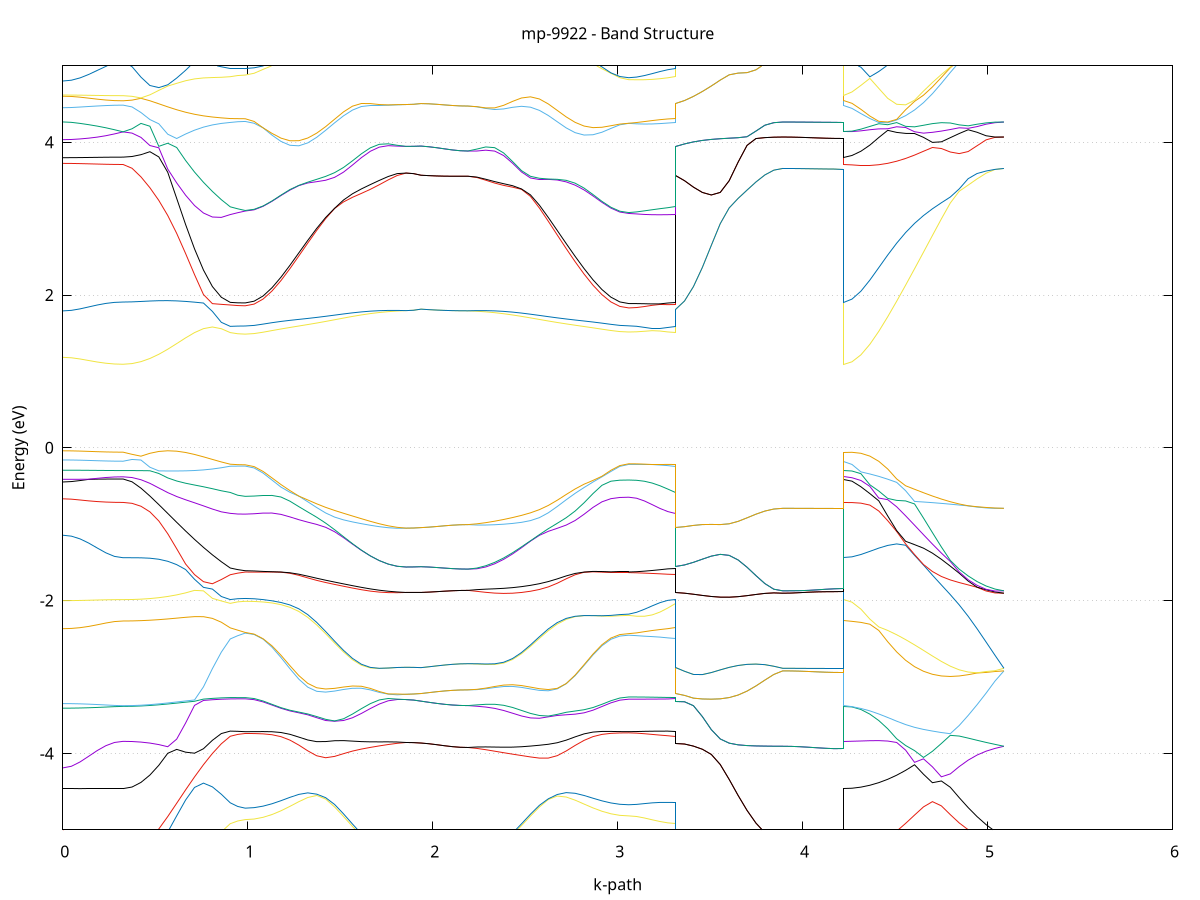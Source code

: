 set title 'mp-9922 - Band Structure'
set xlabel 'k-path'
set ylabel 'Energy (eV)'
set grid y
set yrange [-5:5]
set terminal png size 800,600
set output 'mp-9922_bands_gnuplot.png'
plot '-' using 1:2 with lines notitle, '-' using 1:2 with lines notitle, '-' using 1:2 with lines notitle, '-' using 1:2 with lines notitle, '-' using 1:2 with lines notitle, '-' using 1:2 with lines notitle, '-' using 1:2 with lines notitle, '-' using 1:2 with lines notitle, '-' using 1:2 with lines notitle, '-' using 1:2 with lines notitle, '-' using 1:2 with lines notitle, '-' using 1:2 with lines notitle, '-' using 1:2 with lines notitle, '-' using 1:2 with lines notitle, '-' using 1:2 with lines notitle, '-' using 1:2 with lines notitle, '-' using 1:2 with lines notitle, '-' using 1:2 with lines notitle, '-' using 1:2 with lines notitle, '-' using 1:2 with lines notitle, '-' using 1:2 with lines notitle, '-' using 1:2 with lines notitle, '-' using 1:2 with lines notitle, '-' using 1:2 with lines notitle, '-' using 1:2 with lines notitle, '-' using 1:2 with lines notitle, '-' using 1:2 with lines notitle, '-' using 1:2 with lines notitle, '-' using 1:2 with lines notitle, '-' using 1:2 with lines notitle, '-' using 1:2 with lines notitle, '-' using 1:2 with lines notitle, '-' using 1:2 with lines notitle, '-' using 1:2 with lines notitle, '-' using 1:2 with lines notitle, '-' using 1:2 with lines notitle, '-' using 1:2 with lines notitle, '-' using 1:2 with lines notitle, '-' using 1:2 with lines notitle, '-' using 1:2 with lines notitle, '-' using 1:2 with lines notitle, '-' using 1:2 with lines notitle, '-' using 1:2 with lines notitle, '-' using 1:2 with lines notitle, '-' using 1:2 with lines notitle, '-' using 1:2 with lines notitle, '-' using 1:2 with lines notitle, '-' using 1:2 with lines notitle, '-' using 1:2 with lines notitle, '-' using 1:2 with lines notitle, '-' using 1:2 with lines notitle, '-' using 1:2 with lines notitle, '-' using 1:2 with lines notitle, '-' using 1:2 with lines notitle
0.000000 -30.460396
0.046585 -30.460396
0.093171 -30.460396
0.139756 -30.460396
0.186341 -30.460396
0.232926 -30.460396
0.279512 -30.460396
0.326097 -30.460396
0.326097 -30.460396
0.374372 -30.460296
0.422648 -30.459996
0.470924 -30.459596
0.519199 -30.458996
0.567475 -30.458196
0.615750 -30.457296
0.664026 -30.456296
0.712301 -30.455096
0.760577 -30.453796
0.808853 -30.452396
0.857128 -30.450896
0.905404 -30.449396
0.905404 -30.449396
0.945844 -30.448896
0.986285 -30.448496
0.986285 -30.448496
1.034611 -30.448296
1.082937 -30.447596
1.131263 -30.446596
1.179589 -30.445096
1.227915 -30.443296
1.276241 -30.441196
1.324568 -30.438896
1.372894 -30.436596
1.421220 -30.434496
1.469546 -30.434796
1.517872 -30.443596
1.566198 -30.454896
1.614524 -30.465596
1.662850 -30.474796
1.711176 -30.482396
1.759502 -30.487896
1.807828 -30.491296
1.856155 -30.492496
1.856155 -30.492496
1.896595 -30.492496
1.937036 -30.492496
1.937036 -30.492496
1.979235 -30.492496
2.021433 -30.492496
2.063632 -30.492496
2.105831 -30.492496
2.148030 -30.492496
2.190228 -30.492496
2.190228 -30.492496
2.238555 -30.491296
2.286881 -30.487896
2.335207 -30.482396
2.383533 -30.474796
2.431859 -30.465596
2.480185 -30.454896
2.528511 -30.443596
2.576837 -30.434796
2.625163 -30.434596
2.673489 -30.436596
2.721815 -30.438896
2.770142 -30.441196
2.818468 -30.443296
2.866794 -30.445096
2.915120 -30.446596
2.963446 -30.447596
3.011772 -30.448296
3.060098 -30.448496
3.060098 -30.448496
3.102297 -30.448596
3.144496 -30.448696
3.186694 -30.448896
3.228893 -30.448996
3.271092 -30.449196
3.313291 -30.449396
3.313291 -30.492496
3.361566 -30.492496
3.409842 -30.492596
3.458117 -30.492596
3.506393 -30.492696
3.554668 -30.492796
3.602944 -30.492996
3.651220 -30.493096
3.699495 -30.493196
3.747771 -30.493296
3.796046 -30.493296
3.844322 -30.493396
3.892597 -30.493396
3.892597 -30.493396
3.939183 -30.493396
3.985768 -30.493396
4.032353 -30.493396
4.078938 -30.493396
4.125524 -30.493396
4.172109 -30.493396
4.218694 -30.493396
4.218694 -30.460396
4.267020 -30.460096
4.315346 -30.459296
4.363673 -30.457996
4.411999 -30.456196
4.460325 -30.453896
4.508651 -30.451296
4.556977 -30.448396
4.605303 -30.445196
4.653629 -30.441896
4.701955 -30.439996
4.750281 -30.449396
4.798607 -30.459696
4.846934 -30.469396
4.895260 -30.477996
4.943586 -30.484896
4.991912 -30.489896
5.040238 -30.492696
5.088564 -30.493396
e
0.000000 -30.434596
0.046585 -30.434596
0.093171 -30.434596
0.139756 -30.434596
0.186341 -30.434596
0.232926 -30.434596
0.279512 -30.434596
0.326097 -30.434596
0.326097 -30.434596
0.374372 -30.434696
0.422648 -30.434996
0.470924 -30.435596
0.519199 -30.436296
0.567475 -30.437296
0.615750 -30.438396
0.664026 -30.439696
0.712301 -30.441096
0.760577 -30.442596
0.808853 -30.444096
0.857128 -30.445696
0.905404 -30.447296
0.905404 -30.447296
0.945844 -30.447796
0.986285 -30.448096
0.986285 -30.448096
1.034611 -30.447896
1.082937 -30.447296
1.131263 -30.446196
1.179589 -30.444696
1.227915 -30.442896
1.276241 -30.440896
1.324568 -30.438596
1.372894 -30.436296
1.421220 -30.434396
1.469546 -30.434796
1.517872 -30.443496
1.566198 -30.454796
1.614524 -30.465496
1.662850 -30.474796
1.711176 -30.482296
1.759502 -30.487896
1.807828 -30.491296
1.856155 -30.492496
1.856155 -30.492496
1.896595 -30.492496
1.937036 -30.492496
1.937036 -30.492496
1.979235 -30.492496
2.021433 -30.492496
2.063632 -30.492496
2.105831 -30.492496
2.148030 -30.492496
2.190228 -30.492496
2.190228 -30.492496
2.238555 -30.491296
2.286881 -30.487896
2.335207 -30.482296
2.383533 -30.474796
2.431859 -30.465496
2.480185 -30.454796
2.528511 -30.443496
2.576837 -30.434796
2.625163 -30.434396
2.673489 -30.436296
2.721815 -30.438596
2.770142 -30.440896
2.818468 -30.442896
2.866794 -30.444696
2.915120 -30.446196
2.963446 -30.447196
3.011772 -30.447896
3.060098 -30.448096
3.060098 -30.448096
3.102297 -30.448096
3.144496 -30.447896
3.186694 -30.447796
3.228893 -30.447596
3.271092 -30.447496
3.313291 -30.447296
3.313291 -30.492496
3.361566 -30.492496
3.409842 -30.492596
3.458117 -30.492596
3.506393 -30.492696
3.554668 -30.492796
3.602944 -30.492996
3.651220 -30.493096
3.699495 -30.493196
3.747771 -30.493296
3.796046 -30.493296
3.844322 -30.493396
3.892597 -30.493396
3.892597 -30.493396
3.939183 -30.493396
3.985768 -30.493396
4.032353 -30.493396
4.078938 -30.493396
4.125524 -30.493396
4.172109 -30.493396
4.218694 -30.493396
4.218694 -30.434596
4.267020 -30.434396
4.315346 -30.433996
4.363673 -30.433396
4.411999 -30.432596
4.460325 -30.431596
4.508651 -30.430796
4.556977 -30.430196
4.605303 -30.430596
4.653629 -30.433396
4.701955 -30.438796
4.750281 -30.440996
4.798607 -30.452896
4.846934 -30.464096
4.895260 -30.473896
4.943586 -30.481896
4.991912 -30.487896
5.040238 -30.491796
5.088564 -30.493396
e
0.000000 -30.340296
0.046585 -30.340296
0.093171 -30.340296
0.139756 -30.340296
0.186341 -30.340296
0.232926 -30.340296
0.279512 -30.340296
0.326097 -30.340296
0.326097 -30.340296
0.374372 -30.340296
0.422648 -30.340196
0.470924 -30.340096
0.519199 -30.339896
0.567475 -30.339596
0.615750 -30.339396
0.664026 -30.338996
0.712301 -30.338696
0.760577 -30.338296
0.808853 -30.337896
0.857128 -30.337496
0.905404 -30.337096
0.905404 -30.337096
0.945844 -30.336896
0.986285 -30.336796
0.986285 -30.336796
1.034611 -30.337996
1.082937 -30.341596
1.131263 -30.347496
1.179589 -30.355296
1.227915 -30.364996
1.276241 -30.376196
1.324568 -30.388396
1.372894 -30.401296
1.421220 -30.414196
1.469546 -30.424696
1.517872 -30.426496
1.566198 -30.424796
1.614524 -30.422896
1.662850 -30.421096
1.711176 -30.419696
1.759502 -30.418596
1.807828 -30.417896
1.856155 -30.417696
1.856155 -30.417696
1.896595 -30.417696
1.937036 -30.417596
1.937036 -30.417596
1.979235 -30.417696
2.021433 -30.417696
2.063632 -30.417696
2.105831 -30.417696
2.148030 -30.417696
2.190228 -30.417696
2.190228 -30.417696
2.238555 -30.417896
2.286881 -30.418596
2.335207 -30.419696
2.383533 -30.421196
2.431859 -30.422896
2.480185 -30.424796
2.528511 -30.426496
2.576837 -30.424696
2.625163 -30.414196
2.673489 -30.401296
2.721815 -30.388396
2.770142 -30.376196
2.818468 -30.364996
2.866794 -30.355296
2.915120 -30.347496
2.963446 -30.341596
3.011772 -30.337996
3.060098 -30.336796
3.060098 -30.336796
3.102297 -30.336796
3.144496 -30.336896
3.186694 -30.336896
3.228893 -30.336996
3.271092 -30.336996
3.313291 -30.337096
3.313291 -30.417596
3.361566 -30.417596
3.409842 -30.417596
3.458117 -30.417496
3.506393 -30.417396
3.554668 -30.417296
3.602944 -30.417196
3.651220 -30.417096
3.699495 -30.416996
3.747771 -30.416896
3.796046 -30.416796
3.844322 -30.416796
3.892597 -30.416796
3.892597 -30.416796
3.939183 -30.416796
3.985768 -30.416796
4.032353 -30.416796
4.078938 -30.416796
4.125524 -30.416796
4.172109 -30.416796
4.218694 -30.416796
4.218694 -30.340296
4.267020 -30.341496
4.315346 -30.344896
4.363673 -30.350396
4.411999 -30.357896
4.460325 -30.366996
4.508651 -30.377296
4.556977 -30.388296
4.605303 -30.399296
4.653629 -30.412996
4.701955 -30.426396
4.750281 -30.434096
4.798607 -30.431296
4.846934 -30.428196
4.895260 -30.425296
4.943586 -30.422596
4.991912 -30.420296
5.040238 -30.418396
5.088564 -30.416796
e
0.000000 -30.333496
0.046585 -30.333496
0.093171 -30.333496
0.139756 -30.333496
0.186341 -30.333496
0.232926 -30.333496
0.279512 -30.333496
0.326097 -30.333496
0.326097 -30.333496
0.374372 -30.333496
0.422648 -30.333596
0.470924 -30.333696
0.519199 -30.333896
0.567475 -30.334096
0.615750 -30.334296
0.664026 -30.334596
0.712301 -30.334996
0.760577 -30.335296
0.808853 -30.335696
0.857128 -30.336096
0.905404 -30.336496
0.905404 -30.336496
0.945844 -30.336696
0.986285 -30.336796
0.986285 -30.336796
1.034611 -30.337996
1.082937 -30.341596
1.131263 -30.347396
1.179589 -30.355296
1.227915 -30.364996
1.276241 -30.376096
1.324568 -30.388396
1.372894 -30.401296
1.421220 -30.414096
1.469546 -30.424496
1.517872 -30.426196
1.566198 -30.424596
1.614524 -30.422696
1.662850 -30.420996
1.711176 -30.419596
1.759502 -30.418496
1.807828 -30.417896
1.856155 -30.417696
1.856155 -30.417696
1.896595 -30.417696
1.937036 -30.417596
1.937036 -30.417596
1.979235 -30.417696
2.021433 -30.417696
2.063632 -30.417696
2.105831 -30.417696
2.148030 -30.417696
2.190228 -30.417696
2.190228 -30.417696
2.238555 -30.417896
2.286881 -30.418496
2.335207 -30.419596
2.383533 -30.420996
2.431859 -30.422696
2.480185 -30.424596
2.528511 -30.426196
2.576837 -30.424496
2.625163 -30.414096
2.673489 -30.401296
2.721815 -30.388396
2.770142 -30.376096
2.818468 -30.364996
2.866794 -30.355296
2.915120 -30.347396
2.963446 -30.341596
3.011772 -30.337996
3.060098 -30.336796
3.060098 -30.336796
3.102297 -30.336696
3.144496 -30.336696
3.186694 -30.336696
3.228893 -30.336596
3.271092 -30.336596
3.313291 -30.336496
3.313291 -30.417596
3.361566 -30.417596
3.409842 -30.417596
3.458117 -30.417496
3.506393 -30.417396
3.554668 -30.417296
3.602944 -30.417196
3.651220 -30.417096
3.699495 -30.416996
3.747771 -30.416896
3.796046 -30.416796
3.844322 -30.416796
3.892597 -30.416796
3.892597 -30.416796
3.939183 -30.416796
3.985768 -30.416796
4.032353 -30.416796
4.078938 -30.416796
4.125524 -30.416796
4.172109 -30.416796
4.218694 -30.416796
4.218694 -30.333496
4.267020 -30.334696
4.315346 -30.338296
4.363673 -30.344196
4.411999 -30.352196
4.460325 -30.361996
4.508651 -30.373396
4.556977 -30.385996
4.605303 -30.399096
4.653629 -30.407796
4.701955 -30.412696
4.750281 -30.414396
4.798607 -30.414696
4.846934 -30.414596
4.895260 -30.414396
4.943586 -30.414496
4.991912 -30.414896
5.040238 -30.415596
5.088564 -30.416796
e
0.000000 -30.272296
0.046585 -30.272296
0.093171 -30.272296
0.139756 -30.272296
0.186341 -30.272296
0.232926 -30.272296
0.279512 -30.272296
0.326097 -30.272296
0.326097 -30.272296
0.374372 -30.272296
0.422648 -30.272196
0.470924 -30.271996
0.519199 -30.271796
0.567475 -30.271596
0.615750 -30.271196
0.664026 -30.270796
0.712301 -30.270196
0.760577 -30.269496
0.808853 -30.268696
0.857128 -30.267796
0.905404 -30.266796
0.905404 -30.266796
0.945844 -30.266496
0.986285 -30.266296
0.986285 -30.266296
1.034611 -30.266096
1.082937 -30.265796
1.131263 -30.265196
1.179589 -30.264396
1.227915 -30.263396
1.276241 -30.262296
1.324568 -30.261196
1.372894 -30.259896
1.421220 -30.258596
1.469546 -30.257396
1.517872 -30.256096
1.566198 -30.254996
1.614524 -30.253996
1.662850 -30.253096
1.711176 -30.252396
1.759502 -30.251796
1.807828 -30.251496
1.856155 -30.251396
1.856155 -30.251396
1.896595 -30.251396
1.937036 -30.251396
1.937036 -30.251396
1.979235 -30.251396
2.021433 -30.251396
2.063632 -30.251396
2.105831 -30.251396
2.148030 -30.251396
2.190228 -30.251396
2.190228 -30.251396
2.238555 -30.251496
2.286881 -30.251796
2.335207 -30.252396
2.383533 -30.253096
2.431859 -30.253996
2.480185 -30.254996
2.528511 -30.256096
2.576837 -30.257396
2.625163 -30.258596
2.673489 -30.259896
2.721815 -30.261196
2.770142 -30.262296
2.818468 -30.263396
2.866794 -30.264396
2.915120 -30.265196
2.963446 -30.265796
3.011772 -30.266096
3.060098 -30.266296
3.060098 -30.266296
3.102297 -30.266296
3.144496 -30.266396
3.186694 -30.266496
3.228893 -30.266596
3.271092 -30.266696
3.313291 -30.266796
3.313291 -30.251396
3.361566 -30.251196
3.409842 -30.250996
3.458117 -30.250696
3.506393 -30.250396
3.554668 -30.249996
3.602944 -30.249596
3.651220 -30.249096
3.699495 -30.248796
3.747771 -30.248496
3.796046 -30.248196
3.844322 -30.248096
3.892597 -30.247996
3.892597 -30.247996
3.939183 -30.247996
3.985768 -30.247996
4.032353 -30.247996
4.078938 -30.247996
4.125524 -30.247996
4.172109 -30.247996
4.218694 -30.247996
4.218694 -30.272296
4.267020 -30.272096
4.315346 -30.271696
4.363673 -30.270996
4.411999 -30.269996
4.460325 -30.268696
4.508651 -30.267296
4.556977 -30.265596
4.605303 -30.263896
4.653629 -30.261996
4.701955 -30.260096
4.750281 -30.258196
4.798607 -30.256296
4.846934 -30.254596
4.895260 -30.252896
4.943586 -30.251396
4.991912 -30.249996
5.040238 -30.248896
5.088564 -30.247996
e
0.000000 -30.254196
0.046585 -30.254196
0.093171 -30.254196
0.139756 -30.254196
0.186341 -30.254196
0.232926 -30.254196
0.279512 -30.254196
0.326097 -30.254196
0.326097 -30.254196
0.374372 -30.254296
0.422648 -30.254596
0.470924 -30.255196
0.519199 -30.255996
0.567475 -30.256896
0.615750 -30.257896
0.664026 -30.259096
0.712301 -30.260396
0.760577 -30.261696
0.808853 -30.262896
0.857128 -30.264196
0.905404 -30.265396
0.905404 -30.265396
0.945844 -30.265796
0.986285 -30.265996
0.986285 -30.265996
1.034611 -30.265896
1.082937 -30.265496
1.131263 -30.264996
1.179589 -30.264196
1.227915 -30.263196
1.276241 -30.262196
1.324568 -30.260996
1.372894 -30.259796
1.421220 -30.258496
1.469546 -30.257196
1.517872 -30.255996
1.566198 -30.254896
1.614524 -30.253896
1.662850 -30.252996
1.711176 -30.252296
1.759502 -30.251796
1.807828 -30.251496
1.856155 -30.251396
1.856155 -30.251396
1.896595 -30.251396
1.937036 -30.251396
1.937036 -30.251396
1.979235 -30.251396
2.021433 -30.251396
2.063632 -30.251396
2.105831 -30.251396
2.148030 -30.251396
2.190228 -30.251396
2.190228 -30.251396
2.238555 -30.251496
2.286881 -30.251796
2.335207 -30.252296
2.383533 -30.252996
2.431859 -30.253896
2.480185 -30.254896
2.528511 -30.255996
2.576837 -30.257196
2.625163 -30.258496
2.673489 -30.259796
2.721815 -30.260996
2.770142 -30.262196
2.818468 -30.263196
2.866794 -30.264196
2.915120 -30.264996
2.963446 -30.265496
3.011772 -30.265896
3.060098 -30.265996
3.060098 -30.265996
3.102297 -30.265996
3.144496 -30.265896
3.186694 -30.265796
3.228893 -30.265596
3.271092 -30.265496
3.313291 -30.265396
3.313291 -30.251396
3.361566 -30.251196
3.409842 -30.250996
3.458117 -30.250696
3.506393 -30.250396
3.554668 -30.249996
3.602944 -30.249596
3.651220 -30.249096
3.699495 -30.248796
3.747771 -30.248496
3.796046 -30.248196
3.844322 -30.248096
3.892597 -30.247996
3.892597 -30.247996
3.939183 -30.247996
3.985768 -30.247996
4.032353 -30.247996
4.078938 -30.247996
4.125524 -30.247996
4.172109 -30.247996
4.218694 -30.247996
4.218694 -30.254196
4.267020 -30.254096
4.315346 -30.253896
4.363673 -30.253496
4.411999 -30.252896
4.460325 -30.252296
4.508651 -30.251596
4.556977 -30.250796
4.605303 -30.249996
4.653629 -30.249196
4.701955 -30.248496
4.750281 -30.247796
4.798607 -30.247296
4.846934 -30.246896
4.895260 -30.246696
4.943586 -30.246696
4.991912 -30.246896
5.040238 -30.247296
5.088564 -30.247996
e
0.000000 -14.992596
0.046585 -14.990996
0.093171 -14.986296
0.139756 -14.978996
0.186341 -14.969496
0.232926 -14.959296
0.279512 -14.950596
0.326097 -14.946896
0.326097 -14.946896
0.374372 -14.943696
0.422648 -14.934296
0.470924 -14.919096
0.519199 -14.898696
0.567475 -14.874096
0.615750 -14.846396
0.664026 -14.817196
0.712301 -14.788196
0.760577 -14.761396
0.808853 -14.739596
0.857128 -14.726096
0.905404 -14.721696
0.905404 -14.721696
0.945844 -14.722896
0.986285 -14.723396
0.986285 -14.723396
1.034611 -14.720396
1.082937 -14.711496
1.131263 -14.697096
1.179589 -14.677596
1.227915 -14.653696
1.276241 -14.626396
1.324568 -14.596396
1.372894 -14.564996
1.421220 -14.532996
1.469546 -14.501496
1.517872 -14.471396
1.566198 -14.443596
1.614524 -14.418696
1.662850 -14.397396
1.711176 -14.379896
1.759502 -14.366696
1.807828 -14.357996
1.856155 -14.353996
1.856155 -14.353996
1.896595 -14.354196
1.937036 -14.355096
1.937036 -14.355096
1.979235 -14.354696
2.021433 -14.354496
2.063632 -14.354196
2.105831 -14.354096
2.148030 -14.353996
2.190228 -14.353896
2.190228 -14.353896
2.238555 -14.357996
2.286881 -14.366696
2.335207 -14.379896
2.383533 -14.397296
2.431859 -14.418596
2.480185 -14.443496
2.528511 -14.471296
2.576837 -14.501296
2.625163 -14.532796
2.673489 -14.564696
2.721815 -14.596096
2.770142 -14.625996
2.818468 -14.653396
2.866794 -14.677196
2.915120 -14.696696
2.963446 -14.711096
3.011772 -14.719996
3.060098 -14.722996
3.060098 -14.722996
3.102297 -14.722696
3.144496 -14.722096
3.186694 -14.721196
3.228893 -14.720496
3.271092 -14.720496
3.313291 -14.721696
3.313291 -14.355096
3.361566 -14.361296
3.409842 -14.372496
3.458117 -14.387696
3.506393 -14.405896
3.554668 -14.425796
3.602944 -14.446096
3.651220 -14.465496
3.699495 -14.482996
3.747771 -14.497596
3.796046 -14.508596
3.844322 -14.515396
3.892597 -14.517696
3.892597 -14.517696
3.939183 -14.517696
3.985768 -14.517696
4.032353 -14.517696
4.078938 -14.517696
4.125524 -14.517696
4.172109 -14.517696
4.218694 -14.517696
4.218694 -14.946896
4.267020 -14.942996
4.315346 -14.931696
4.363673 -14.913296
4.411999 -14.888396
4.460325 -14.858096
4.508651 -14.823296
4.556977 -14.785496
4.605303 -14.746096
4.653629 -14.706396
4.701955 -14.674896
4.750281 -14.645496
4.798607 -14.617496
4.846934 -14.591796
4.895260 -14.568996
4.943586 -14.549596
4.991912 -14.534296
5.040238 -14.523496
5.088564 -14.517696
e
0.000000 -14.825796
0.046585 -14.827696
0.093171 -14.833096
0.139756 -14.841596
0.186341 -14.852196
0.232926 -14.863496
0.279512 -14.872996
0.326097 -14.876996
0.326097 -14.876996
0.374372 -14.874396
0.422648 -14.866996
0.470924 -14.854896
0.519199 -14.838896
0.567475 -14.819796
0.615750 -14.798796
0.664026 -14.776996
0.712301 -14.755796
0.760577 -14.736396
0.808853 -14.719296
0.857128 -14.704396
0.905404 -14.692796
0.905404 -14.692796
0.945844 -14.689196
0.986285 -14.687996
0.986285 -14.687996
1.034611 -14.685096
1.082937 -14.676496
1.131263 -14.662496
1.179589 -14.643596
1.227915 -14.620696
1.276241 -14.594396
1.324568 -14.565896
1.372894 -14.536096
1.421220 -14.505996
1.469546 -14.476696
1.517872 -14.449096
1.566198 -14.423896
1.614524 -14.401996
1.662850 -14.383696
1.711176 -14.369496
1.759502 -14.359796
1.807828 -14.354496
1.856155 -14.353996
1.856155 -14.353996
1.896595 -14.354196
1.937036 -14.355096
1.937036 -14.355096
1.979235 -14.354696
2.021433 -14.354496
2.063632 -14.354196
2.105831 -14.354096
2.148030 -14.353996
2.190228 -14.353896
2.190228 -14.353896
2.238555 -14.354496
2.286881 -14.359796
2.335207 -14.369596
2.383533 -14.383796
2.431859 -14.402096
2.480185 -14.424096
2.528511 -14.449296
2.576837 -14.476996
2.625163 -14.506396
2.673489 -14.536596
2.721815 -14.566496
2.770142 -14.595096
2.818468 -14.621496
2.866794 -14.644496
2.915120 -14.663396
2.963446 -14.677396
3.011772 -14.686096
3.060098 -14.688996
3.060098 -14.688996
3.102297 -14.689296
3.144496 -14.690196
3.186694 -14.691396
3.228893 -14.692496
3.271092 -14.693096
3.313291 -14.692796
3.313291 -14.355096
3.361566 -14.361296
3.409842 -14.372496
3.458117 -14.387696
3.506393 -14.405896
3.554668 -14.425796
3.602944 -14.446096
3.651220 -14.465496
3.699495 -14.482996
3.747771 -14.497596
3.796046 -14.508596
3.844322 -14.515396
3.892597 -14.517696
3.892597 -14.517696
3.939183 -14.517696
3.985768 -14.517696
4.032353 -14.517696
4.078938 -14.517696
4.125524 -14.517696
4.172109 -14.517696
4.218694 -14.517696
4.218694 -14.876996
4.267020 -14.874296
4.315346 -14.866596
4.363673 -14.853896
4.411999 -14.836696
4.460325 -14.815496
4.508651 -14.790996
4.556977 -14.763796
4.605303 -14.734896
4.653629 -14.704896
4.701955 -14.667996
4.750281 -14.632096
4.798607 -14.599896
4.846934 -14.572296
4.895260 -14.549996
4.943586 -14.533296
4.991912 -14.522296
5.040238 -14.517196
5.088564 -14.517696
e
0.000000 -12.611596
0.046585 -12.611196
0.093171 -12.609896
0.139756 -12.608096
0.186341 -12.606096
0.232926 -12.604196
0.279512 -12.602996
0.326097 -12.602496
0.326097 -12.602496
0.374372 -12.597996
0.422648 -12.584696
0.470924 -12.562696
0.519199 -12.532696
0.567475 -12.495096
0.615750 -12.450896
0.664026 -12.400896
0.712301 -12.346196
0.760577 -12.287696
0.808853 -12.226196
0.857128 -12.162196
0.905404 -12.095896
0.905404 -12.095896
0.945844 -12.075196
0.986285 -12.054296
0.986285 -12.054296
1.034611 -12.051996
1.082937 -12.044996
1.131263 -12.033296
1.179589 -12.016896
1.227915 -11.995996
1.276241 -11.970496
1.324568 -11.940696
1.372894 -11.906896
1.421220 -11.869696
1.469546 -11.829796
1.517872 -11.788396
1.566198 -11.746696
1.614524 -11.706596
1.662850 -11.669796
1.711176 -11.638296
1.759502 -11.613996
1.807828 -11.598696
1.856155 -11.593296
1.856155 -11.593296
1.896595 -11.593596
1.937036 -11.594496
1.937036 -11.594496
1.979235 -11.594196
2.021433 -11.593896
2.063632 -11.593696
2.105831 -11.593496
2.148030 -11.593396
2.190228 -11.593396
2.190228 -11.593396
2.238555 -11.598796
2.286881 -11.614196
2.335207 -11.638596
2.383533 -11.670196
2.431859 -11.707096
2.480185 -11.747196
2.528511 -11.788596
2.576837 -11.829596
2.625163 -11.868896
2.673489 -11.905496
2.721815 -11.938596
2.770142 -11.967696
2.818468 -11.992596
2.866794 -12.012996
2.915120 -12.029096
2.963446 -12.040596
3.011772 -12.047596
3.060098 -12.049896
3.060098 -12.049896
3.102297 -12.056396
3.144496 -12.063596
3.186694 -12.071196
3.228893 -12.079296
3.271092 -12.087496
3.313291 -12.095896
3.313291 -11.594496
3.361566 -11.600996
3.409842 -11.612796
3.458117 -11.628896
3.506393 -11.648296
3.554668 -11.669696
3.602944 -11.691796
3.651220 -11.713096
3.699495 -11.732396
3.747771 -11.748696
3.796046 -11.760996
3.844322 -11.768696
3.892597 -11.771296
3.892597 -11.771296
3.939183 -11.771296
3.985768 -11.771296
4.032353 -11.771296
4.078938 -11.771396
4.125524 -11.771396
4.172109 -11.771396
4.218694 -11.771396
4.218694 -12.602496
4.267020 -12.600496
4.315346 -12.594496
4.363673 -12.584196
4.411999 -12.569396
4.460325 -12.549596
4.508651 -12.524396
4.556977 -12.493296
4.605303 -12.455796
4.653629 -12.411396
4.701955 -12.359996
4.750281 -12.301496
4.798607 -12.236496
4.846934 -12.165496
4.895260 -12.089696
4.943586 -12.010496
4.991912 -11.929796
5.040238 -11.849396
5.088564 -11.771296
e
0.000000 -11.358396
0.046585 -11.358396
0.093171 -11.358396
0.139756 -11.358396
0.186341 -11.358496
0.232926 -11.358496
0.279512 -11.358496
0.326097 -11.358496
0.326097 -11.358496
0.374372 -11.364696
0.422648 -11.383396
0.470924 -11.414196
0.519199 -11.456496
0.567475 -11.509296
0.615750 -11.571096
0.664026 -11.639796
0.712301 -11.712996
0.760577 -11.788496
0.808853 -11.864096
0.857128 -11.938296
0.905404 -12.010196
0.905404 -12.010196
0.945844 -12.032496
0.986285 -12.053896
0.986285 -12.053896
1.034611 -12.051596
1.082937 -12.044496
1.131263 -12.032796
1.179589 -12.016396
1.227915 -11.995396
1.276241 -11.969796
1.324568 -11.939996
1.372894 -11.906296
1.421220 -11.869196
1.469546 -11.829496
1.517872 -11.788196
1.566198 -11.746696
1.614524 -11.706396
1.662850 -11.669496
1.711176 -11.637996
1.759502 -11.613796
1.807828 -11.598496
1.856155 -11.593296
1.856155 -11.593296
1.896595 -11.593596
1.937036 -11.594496
1.937036 -11.594496
1.979235 -11.594196
2.021433 -11.593896
2.063632 -11.593696
2.105831 -11.593496
2.148030 -11.593396
2.190228 -11.593396
2.190228 -11.593396
2.238555 -11.598596
2.286881 -11.613796
2.335207 -11.637996
2.383533 -11.669496
2.431859 -11.706196
2.480185 -11.746096
2.528511 -11.787396
2.576837 -11.828396
2.625163 -11.867796
2.673489 -11.904496
2.721815 -11.937796
2.770142 -11.967196
2.818468 -11.992396
2.866794 -12.012996
2.915120 -12.028896
2.963446 -12.040196
3.011772 -12.046996
3.060098 -12.049296
3.060098 -12.049296
3.102297 -12.043096
3.144496 -12.036896
3.186694 -12.030596
3.228893 -12.024196
3.271092 -12.017396
3.313291 -12.010196
3.313291 -11.594496
3.361566 -11.600996
3.409842 -11.612796
3.458117 -11.628896
3.506393 -11.648296
3.554668 -11.669696
3.602944 -11.691796
3.651220 -11.713096
3.699495 -11.732396
3.747771 -11.748696
3.796046 -11.760996
3.844322 -11.768696
3.892597 -11.771296
3.892597 -11.771296
3.939183 -11.771296
3.985768 -11.771296
4.032353 -11.771296
4.078938 -11.771396
4.125524 -11.771396
4.172109 -11.771396
4.218694 -11.771396
4.218694 -11.358496
4.267020 -11.358096
4.315346 -11.357096
4.363673 -11.355696
4.411999 -11.354396
4.460325 -11.353496
4.508651 -11.353896
4.556977 -11.356396
4.605303 -11.361896
4.653629 -11.371396
4.701955 -11.386096
4.750281 -11.406996
4.798607 -11.435096
4.846934 -11.471196
4.895260 -11.515596
4.943586 -11.568496
4.991912 -11.629296
5.040238 -11.697396
5.088564 -11.771296
e
0.000000 -10.084296
0.046585 -10.084496
0.093171 -10.084996
0.139756 -10.085496
0.186341 -10.086096
0.232926 -10.086496
0.279512 -10.086796
0.326097 -10.086896
0.326097 -10.086896
0.374372 -10.102696
0.422648 -10.146696
0.470924 -10.213696
0.519199 -10.297096
0.567475 -10.389996
0.615750 -10.485496
0.664026 -10.577096
0.712301 -10.659296
0.760577 -10.727496
0.808853 -10.778596
0.857128 -10.811596
0.905404 -10.830196
0.905404 -10.830196
0.945844 -10.835296
0.986285 -10.836996
0.986285 -10.836996
1.034611 -10.835396
1.082937 -10.830596
1.131263 -10.822796
1.179589 -10.812196
1.227915 -10.799196
1.276241 -10.784196
1.324568 -10.767596
1.372894 -10.750096
1.421220 -10.732296
1.469546 -10.714896
1.517872 -10.698396
1.566198 -10.683496
1.614524 -10.670496
1.662850 -10.659696
1.711176 -10.651096
1.759502 -10.644596
1.807828 -10.640096
1.856155 -10.637296
1.856155 -10.637296
1.896595 -10.636196
1.937036 -10.632996
1.937036 -10.632996
1.979235 -10.634396
2.021433 -10.635496
2.063632 -10.636396
2.105831 -10.637096
2.148030 -10.637496
2.190228 -10.637596
2.190228 -10.637596
2.238555 -10.640096
2.286881 -10.644196
2.335207 -10.650296
2.383533 -10.658496
2.431859 -10.669096
2.480185 -10.681996
2.528511 -10.696996
2.576837 -10.713796
2.625163 -10.731696
2.673489 -10.750096
2.721815 -10.768196
2.770142 -10.785496
2.818468 -10.801296
2.866794 -10.814996
2.915120 -10.826096
2.963446 -10.834296
3.011772 -10.839396
3.060098 -10.841096
3.060098 -10.841096
3.102297 -10.840296
3.144496 -10.837996
3.186694 -10.834896
3.228893 -10.831796
3.271092 -10.830096
3.313291 -10.830196
3.313291 -10.632996
3.361566 -10.608896
3.409842 -10.564696
3.458117 -10.502496
3.506393 -10.425096
3.554668 -10.336296
3.602944 -10.240596
3.651220 -10.143296
3.699495 -10.050396
3.747771 -9.968196
3.796046 -9.903396
3.844322 -9.861796
3.892597 -9.847496
3.892597 -9.847496
3.939183 -9.847496
3.985768 -9.847496
4.032353 -9.847496
4.078938 -9.847496
4.125524 -9.847496
4.172109 -9.847496
4.218694 -9.847496
4.218694 -10.086896
4.267020 -10.085196
4.315346 -10.080196
4.363673 -10.071896
4.411999 -10.060596
4.460325 -10.046596
4.508651 -10.030196
4.556977 -10.011896
4.605303 -9.992296
4.653629 -9.971796
4.701955 -9.951096
4.750281 -9.930796
4.798607 -9.911596
4.846934 -9.893896
4.895260 -9.878496
4.943586 -9.865796
4.991912 -9.856096
5.040238 -9.849996
5.088564 -9.847496
e
0.000000 -10.076896
0.046585 -10.076796
0.093171 -10.076296
0.139756 -10.075796
0.186341 -10.075196
0.232926 -10.074796
0.279512 -10.074496
0.326097 -10.074396
0.326097 -10.074396
0.374372 -10.085896
0.422648 -10.120396
0.470924 -10.175496
0.519199 -10.246196
0.567475 -10.327096
0.615750 -10.412796
0.664026 -10.498896
0.712301 -10.581296
0.760577 -10.656496
0.808853 -10.720996
0.857128 -10.770296
0.905404 -10.796796
0.905404 -10.796796
0.945844 -10.796496
0.986285 -10.796396
0.986285 -10.796396
1.034611 -10.794996
1.082937 -10.790596
1.131263 -10.783396
1.179589 -10.773796
1.227915 -10.761896
1.276241 -10.748296
1.324568 -10.733496
1.372894 -10.717996
1.421220 -10.702496
1.469546 -10.687596
1.517872 -10.673896
1.566198 -10.661996
1.614524 -10.652196
1.662850 -10.644696
1.711176 -10.639696
1.759502 -10.636996
1.807828 -10.636196
1.856155 -10.637296
1.856155 -10.637296
1.896595 -10.636196
1.937036 -10.632996
1.937036 -10.632996
1.979235 -10.634396
2.021433 -10.635496
2.063632 -10.636396
2.105831 -10.637096
2.148030 -10.637496
2.190228 -10.637596
2.190228 -10.637596
2.238555 -10.636696
2.286881 -10.637496
2.335207 -10.640396
2.383533 -10.645496
2.431859 -10.653096
2.480185 -10.663296
2.528511 -10.675796
2.576837 -10.690196
2.625163 -10.705996
2.673489 -10.722496
2.721815 -10.739096
2.770142 -10.754996
2.818468 -10.769696
2.866794 -10.782396
2.915120 -10.792896
2.963446 -10.800696
3.011772 -10.805396
3.060098 -10.806996
3.060098 -10.806996
3.102297 -10.806996
3.144496 -10.806896
3.186694 -10.806296
3.228893 -10.804796
3.271092 -10.801596
3.313291 -10.796796
3.313291 -10.632996
3.361566 -10.608896
3.409842 -10.564696
3.458117 -10.502496
3.506393 -10.425096
3.554668 -10.336296
3.602944 -10.240596
3.651220 -10.143296
3.699495 -10.050396
3.747771 -9.968196
3.796046 -9.903396
3.844322 -9.861796
3.892597 -9.847496
3.892597 -9.847496
3.939183 -9.847496
3.985768 -9.847496
4.032353 -9.847496
4.078938 -9.847496
4.125524 -9.847496
4.172109 -9.847496
4.218694 -9.847496
4.218694 -10.074396
4.267020 -10.072696
4.315346 -10.067696
4.363673 -10.059596
4.411999 -10.048496
4.460325 -10.034796
4.508651 -10.018796
4.556977 -10.000996
4.605303 -9.981896
4.653629 -9.962096
4.701955 -9.942096
4.750281 -9.922696
4.798607 -9.904396
4.846934 -9.887796
4.895260 -9.873496
4.943586 -9.861896
4.991912 -9.853596
5.040238 -9.848696
5.088564 -9.847496
e
0.000000 -5.698696
0.046585 -5.696396
0.093171 -5.689596
0.139756 -5.678396
0.186341 -5.663596
0.232926 -5.646996
0.279512 -5.632596
0.326097 -5.626596
0.326097 -5.626596
0.374372 -5.599396
0.422648 -5.519696
0.470924 -5.437796
0.519199 -5.436196
0.567475 -5.425996
0.615750 -5.401496
0.664026 -5.359896
0.712301 -5.300296
0.760577 -5.223396
0.808853 -5.131196
0.857128 -5.027596
0.905404 -4.920196
0.905404 -4.920196
0.945844 -4.884796
0.986285 -4.866996
0.986285 -4.866996
1.034611 -4.859396
1.082937 -4.836896
1.131263 -4.800296
1.179589 -4.751596
1.227915 -4.693696
1.276241 -4.632096
1.324568 -4.577596
1.372894 -4.550796
1.421220 -4.597796
1.469546 -4.701096
1.517872 -4.825996
1.566198 -4.956296
1.614524 -5.080396
1.662850 -5.190096
1.711176 -5.279896
1.759502 -5.345796
1.807828 -5.385196
1.856155 -5.396596
1.856155 -5.396596
1.896595 -5.395296
1.937036 -5.391396
1.937036 -5.391396
1.979235 -5.388296
2.021433 -5.383996
2.063632 -5.379296
2.105831 -5.375096
2.148030 -5.372196
2.190228 -5.371196
2.190228 -5.371196
2.238555 -5.359496
2.286881 -5.320896
2.335207 -5.256796
2.383533 -5.169896
2.431859 -5.064196
2.480185 -4.945296
2.528511 -4.821096
2.576837 -4.702396
2.625163 -4.603396
2.673489 -4.558596
2.721815 -4.571296
2.770142 -4.612396
2.818468 -4.663496
2.866794 -4.713896
2.915120 -4.757496
2.963446 -4.790596
3.011772 -4.811196
3.060098 -4.818196
3.060098 -4.818196
3.102297 -4.826096
3.144496 -4.845496
3.186694 -4.869196
3.228893 -4.891696
3.271092 -4.909496
3.313291 -4.920196
3.313291 -5.391396
3.361566 -5.377796
3.409842 -5.352896
3.458117 -5.319096
3.506393 -5.279696
3.554668 -5.238196
3.602944 -5.198496
3.651220 -5.163396
3.699495 -5.134796
3.747771 -5.113496
3.796046 -5.099496
3.844322 -5.121496
3.892597 -5.147796
3.892597 -5.147796
3.939183 -5.150396
3.985768 -5.156596
4.032353 -5.163696
4.078938 -5.169996
4.125524 -5.174796
4.172109 -5.177796
4.218694 -5.178896
4.218694 -5.626596
4.267020 -5.621796
4.315346 -5.607296
4.363673 -5.583496
4.411999 -5.551296
4.460325 -5.511396
4.508651 -5.480496
4.556977 -5.491796
4.605303 -5.498996
4.653629 -5.499996
4.701955 -5.493096
4.750281 -5.477096
4.798607 -5.451296
4.846934 -5.415796
4.895260 -5.371096
4.943586 -5.318296
4.991912 -5.259396
5.040238 -5.198196
5.088564 -5.147796
e
0.000000 -5.442096
0.046585 -5.441696
0.093171 -5.440396
0.139756 -5.438896
0.186341 -5.437796
0.232926 -5.437996
0.279512 -5.439596
0.326097 -5.440796
0.326097 -5.440796
0.374372 -5.437196
0.422648 -5.433796
0.470924 -5.389996
0.519199 -5.224596
0.567475 -5.029296
0.615750 -4.817996
0.664026 -4.610396
0.712301 -4.445596
0.760577 -4.389296
0.808853 -4.438396
0.857128 -4.534896
0.905404 -4.646896
0.905404 -4.646896
0.945844 -4.694696
0.986285 -4.716996
0.986285 -4.716996
1.034611 -4.710296
1.082937 -4.690596
1.131263 -4.659396
1.179589 -4.619396
1.227915 -4.575696
1.276241 -4.536796
1.324568 -4.516896
1.372894 -4.533796
1.421220 -4.579596
1.469546 -4.668296
1.517872 -4.791496
1.566198 -4.924596
1.614524 -5.053096
1.662850 -5.167796
1.711176 -5.262896
1.759502 -5.334296
1.807828 -5.379396
1.856155 -5.396596
1.856155 -5.396596
1.896595 -5.395296
1.937036 -5.391396
1.937036 -5.391396
1.979235 -5.388296
2.021433 -5.383996
2.063632 -5.379296
2.105831 -5.375096
2.148030 -5.372196
2.190228 -5.371196
2.190228 -5.371196
2.238555 -5.355296
2.286881 -5.312596
2.335207 -5.244396
2.383533 -5.153596
2.431859 -5.044196
2.480185 -4.922096
2.528511 -4.796196
2.576837 -4.680196
2.625163 -4.594496
2.673489 -4.538196
2.721815 -4.513496
2.770142 -4.522396
2.818468 -4.551096
2.866794 -4.586896
2.915120 -4.621196
2.963446 -4.648696
3.011772 -4.666296
3.060098 -4.672396
3.060098 -4.672396
3.102297 -4.667696
3.144496 -4.657496
3.186694 -4.647696
3.228893 -4.642096
3.271092 -4.641796
3.313291 -4.646896
3.313291 -5.391396
3.361566 -5.377796
3.409842 -5.352896
3.458117 -5.319096
3.506393 -5.279696
3.554668 -5.238196
3.602944 -5.198496
3.651220 -5.163396
3.699495 -5.134796
3.747771 -5.113496
3.796046 -5.099496
3.844322 -5.121496
3.892597 -5.147796
3.892597 -5.147796
3.939183 -5.150396
3.985768 -5.156596
4.032353 -5.163696
4.078938 -5.169996
4.125524 -5.174796
4.172109 -5.177796
4.218694 -5.178896
4.218694 -5.440796
4.267020 -5.440396
4.315346 -5.440896
4.363673 -5.445396
4.411999 -5.454696
4.460325 -5.467196
4.508651 -5.464996
4.556977 -5.413796
4.605303 -5.359296
4.653629 -5.303596
4.701955 -5.249196
4.750281 -5.198696
4.798607 -5.155196
4.846934 -5.121696
4.895260 -5.101096
4.943586 -5.094896
4.991912 -5.102296
5.040238 -5.120096
5.088564 -5.147796
e
0.000000 -4.997196
0.046585 -5.015896
0.093171 -5.064796
0.139756 -5.128896
0.186341 -5.194396
0.232926 -5.250696
0.279512 -5.288996
0.326097 -5.302496
0.326097 -5.302496
0.374372 -5.286196
0.422648 -5.229296
0.470924 -5.127196
0.519199 -4.988896
0.567475 -4.826896
0.615750 -4.653096
0.664026 -4.477696
0.712301 -4.307896
0.760577 -4.147796
0.808853 -4.001496
0.857128 -3.874396
0.905404 -3.775996
0.905404 -3.775996
0.945844 -3.751596
0.986285 -3.739296
0.986285 -3.739296
1.034611 -3.740296
1.082937 -3.744396
1.131263 -3.755796
1.179589 -3.780996
1.227915 -3.826196
1.276241 -3.891296
1.324568 -3.966596
1.372894 -4.031196
1.421220 -4.056996
1.469546 -4.039496
1.517872 -4.003696
1.566198 -3.969896
1.614524 -3.943496
1.662850 -3.921696
1.711176 -3.901996
1.759502 -3.883896
1.807828 -3.868396
1.856155 -3.857296
1.856155 -3.857296
1.896595 -3.859096
1.937036 -3.864596
1.937036 -3.864596
1.979235 -3.873596
2.021433 -3.886096
2.063632 -3.899696
2.105831 -3.911696
2.148030 -3.919896
2.190228 -3.922796
2.190228 -3.922796
2.238555 -3.934896
2.286881 -3.951796
2.335207 -3.971296
2.383533 -3.990996
2.431859 -4.009996
2.480185 -4.028196
2.528511 -4.046496
2.576837 -4.061596
2.625163 -4.061396
2.673489 -4.029896
2.721815 -3.968496
2.770142 -3.895896
2.818468 -3.829596
2.866794 -3.780496
2.915120 -3.751496
2.963446 -3.737796
3.011772 -3.732596
3.060098 -3.731296
3.060098 -3.731296
3.102297 -3.734896
3.144496 -3.742496
3.186694 -3.751596
3.228893 -3.760696
3.271092 -3.768996
3.313291 -3.775996
3.313291 -3.864596
3.361566 -3.877396
3.409842 -3.904796
3.458117 -3.945796
3.506393 -4.013496
3.554668 -4.145596
3.602944 -4.340296
3.651220 -4.549996
3.699495 -4.745796
3.747771 -4.912596
3.796046 -5.039196
3.844322 -5.088496
3.892597 -5.086596
3.892597 -5.086596
3.939183 -5.082996
3.985768 -5.073996
4.032353 -5.062696
4.078938 -5.051696
4.125524 -5.042496
4.172109 -5.036496
4.218694 -5.034396
4.218694 -5.302496
4.267020 -5.296296
4.315346 -5.275996
4.363673 -5.238096
4.411999 -5.181396
4.460325 -5.107196
4.508651 -5.017796
4.556977 -4.916396
4.605303 -4.807496
4.653629 -4.700396
4.701955 -4.631596
4.750281 -4.686796
4.798607 -4.801796
4.846934 -4.910796
4.895260 -4.999596
4.943586 -5.063596
4.991912 -5.101196
5.040238 -5.111696
5.088564 -5.086596
e
0.000000 -4.461496
0.046585 -4.461496
0.093171 -4.461396
0.139756 -4.461296
0.186341 -4.461296
0.232926 -4.461196
0.279512 -4.461196
0.326097 -4.461196
0.326097 -4.461196
0.374372 -4.440396
0.422648 -4.379796
0.470924 -4.283596
0.519199 -4.155796
0.567475 -3.998696
0.615750 -3.947696
0.664026 -3.984096
0.712301 -3.997496
0.760577 -3.939096
0.808853 -3.828896
0.857128 -3.740396
0.905404 -3.708396
0.905404 -3.708396
0.945844 -3.711096
0.986285 -3.715996
0.986285 -3.715996
1.034611 -3.715396
1.082937 -3.714596
1.131263 -3.716596
1.179589 -3.726696
1.227915 -3.750296
1.276241 -3.786796
1.324568 -3.824596
1.372894 -3.846496
1.421220 -3.845096
1.469546 -3.834396
1.517872 -3.832696
1.566198 -3.839296
1.614524 -3.845796
1.662850 -3.848896
1.711176 -3.849296
1.759502 -3.849096
1.807828 -3.850996
1.856155 -3.857296
1.856155 -3.857296
1.896595 -3.859096
1.937036 -3.864596
1.937036 -3.864596
1.979235 -3.873596
2.021433 -3.886096
2.063632 -3.899696
2.105831 -3.911696
2.148030 -3.919896
2.190228 -3.922796
2.190228 -3.922796
2.238555 -3.916496
2.286881 -3.915396
2.335207 -3.917196
2.383533 -3.918996
2.431859 -3.918096
2.480185 -3.913096
2.528511 -3.904296
2.576837 -3.893496
2.625163 -3.880796
2.673489 -3.860596
2.721815 -3.826796
2.770142 -3.783796
2.818468 -3.744696
2.866794 -3.721096
2.915120 -3.712796
2.963446 -3.712696
3.011772 -3.714696
3.060098 -3.715596
3.060098 -3.715596
3.102297 -3.713996
3.144496 -3.711396
3.186694 -3.709696
3.228893 -3.708896
3.271092 -3.708596
3.313291 -3.708396
3.313291 -3.864596
3.361566 -3.877396
3.409842 -3.904796
3.458117 -3.945796
3.506393 -4.013496
3.554668 -4.145596
3.602944 -4.340296
3.651220 -4.549996
3.699495 -4.745796
3.747771 -4.912596
3.796046 -5.039196
3.844322 -5.088496
3.892597 -5.086596
3.892597 -5.086596
3.939183 -5.082996
3.985768 -5.073996
4.032353 -5.062696
4.078938 -5.051696
4.125524 -5.042496
4.172109 -5.036496
4.218694 -5.034396
4.218694 -4.461196
4.267020 -4.456296
4.315346 -4.441696
4.363673 -4.417296
4.411999 -4.383096
4.460325 -4.339196
4.508651 -4.285496
4.556977 -4.222196
4.605303 -4.149096
4.653629 -4.272996
4.701955 -4.383896
4.750281 -4.361296
4.798607 -4.443496
4.846934 -4.579996
4.895260 -4.709696
4.943586 -4.828096
4.991912 -4.932196
5.040238 -5.020296
5.088564 -5.086596
e
0.000000 -4.190096
0.046585 -4.168596
0.093171 -4.112196
0.139756 -4.038096
0.186341 -3.962696
0.232926 -3.899196
0.279512 -3.857096
0.326097 -3.842396
0.326097 -3.842396
0.374372 -3.844696
0.422648 -3.851996
0.470924 -3.864996
0.519199 -3.884896
0.567475 -3.912596
0.615750 -3.813496
0.664026 -3.602596
0.712301 -3.371296
0.760577 -3.306896
0.808853 -3.297696
0.857128 -3.290896
0.905404 -3.287196
0.905404 -3.287196
0.945844 -3.286096
0.986285 -3.285796
0.986285 -3.285796
1.034611 -3.296496
1.082937 -3.326096
1.131263 -3.367296
1.179589 -3.409696
1.227915 -3.443996
1.276241 -3.468896
1.324568 -3.495096
1.372894 -3.532696
1.421220 -3.569596
1.469546 -3.579096
1.517872 -3.569496
1.566198 -3.533796
1.614524 -3.477096
1.662850 -3.412996
1.711176 -3.354096
1.759502 -3.311396
1.807828 -3.295896
1.856155 -3.295896
1.856155 -3.295896
1.896595 -3.302096
1.937036 -3.316296
1.937036 -3.316296
1.979235 -3.331196
2.021433 -3.345296
2.063632 -3.357396
2.105831 -3.366596
2.148030 -3.372396
2.190228 -3.374296
2.190228 -3.374296
2.238555 -3.382796
2.286881 -3.393296
2.335207 -3.410696
2.383533 -3.438296
2.431859 -3.473996
2.480185 -3.510196
2.528511 -3.535696
2.576837 -3.540396
2.625163 -3.521496
2.673489 -3.503696
2.721815 -3.494496
2.770142 -3.486296
2.818468 -3.469096
2.866794 -3.434496
2.915120 -3.386596
2.963446 -3.338496
3.011772 -3.303196
3.060098 -3.290296
3.060098 -3.290296
3.102297 -3.290196
3.144496 -3.289896
3.186694 -3.289396
3.228893 -3.288696
3.271092 -3.287896
3.313291 -3.287196
3.313291 -3.316296
3.361566 -3.324196
3.409842 -3.375696
3.458117 -3.518596
3.506393 -3.688996
3.554668 -3.811096
3.602944 -3.865796
3.651220 -3.888096
3.699495 -3.897796
3.747771 -3.902396
3.796046 -3.904796
3.844322 -3.906196
3.892597 -3.906696
3.892597 -3.906696
3.939183 -3.908296
3.985768 -3.912796
4.032353 -3.919396
4.078938 -3.926696
4.125524 -3.933396
4.172109 -3.938096
4.218694 -3.939796
4.218694 -3.842396
4.267020 -3.841096
4.315346 -3.837796
4.363673 -3.834096
4.411999 -3.832896
4.460325 -3.838496
4.508651 -3.857096
4.556977 -3.957296
4.605303 -4.117196
4.653629 -4.071296
4.701955 -4.175796
4.750281 -4.306496
4.798607 -4.268596
4.846934 -4.172496
4.895260 -4.088496
4.943586 -4.021496
4.991912 -3.971396
5.040238 -3.934796
5.088564 -3.906696
e
0.000000 -3.408296
0.046585 -3.407596
0.093171 -3.405696
0.139756 -3.402596
0.186341 -3.398496
0.232926 -3.393496
0.279512 -3.388196
0.326097 -3.384796
0.326097 -3.384796
0.374372 -3.383496
0.422648 -3.379396
0.470924 -3.372796
0.519199 -3.363996
0.567475 -3.353496
0.615750 -3.341896
0.664026 -3.329796
0.712301 -3.317796
0.760577 -3.289496
0.808853 -3.280096
0.857128 -3.273296
0.905404 -3.269396
0.905404 -3.269396
0.945844 -3.269796
0.986285 -3.269896
0.986285 -3.269896
1.034611 -3.281896
1.082937 -3.314196
1.131263 -3.357896
1.179589 -3.401196
1.227915 -3.434896
1.276241 -3.459096
1.324568 -3.483896
1.372894 -3.517796
1.421220 -3.554096
1.469546 -3.575496
1.517872 -3.546996
1.566198 -3.485496
1.614524 -3.414496
1.662850 -3.348896
1.711176 -3.300296
1.759502 -3.281496
1.807828 -3.289596
1.856155 -3.295896
1.856155 -3.295896
1.896595 -3.302096
1.937036 -3.316296
1.937036 -3.316296
1.979235 -3.331196
2.021433 -3.345296
2.063632 -3.357396
2.105831 -3.366596
2.148030 -3.372396
2.190228 -3.374296
2.190228 -3.374296
2.238555 -3.365296
2.286881 -3.357496
2.335207 -3.357196
2.383533 -3.370396
2.431859 -3.398796
2.480185 -3.437596
2.528511 -3.476596
2.576837 -3.503896
2.625163 -3.511296
2.673489 -3.489396
2.721815 -3.461996
2.770142 -3.445396
2.818468 -3.428496
2.866794 -3.399696
2.915120 -3.357396
2.963446 -3.311096
3.011772 -3.275096
3.060098 -3.261496
3.060098 -3.261496
3.102297 -3.261796
3.144496 -3.262696
3.186694 -3.264096
3.228893 -3.265796
3.271092 -3.267696
3.313291 -3.269396
3.313291 -3.316296
3.361566 -3.324196
3.409842 -3.375696
3.458117 -3.518596
3.506393 -3.688996
3.554668 -3.811096
3.602944 -3.865796
3.651220 -3.888096
3.699495 -3.897796
3.747771 -3.902396
3.796046 -3.904796
3.844322 -3.906196
3.892597 -3.906696
3.892597 -3.906696
3.939183 -3.908296
3.985768 -3.912796
4.032353 -3.919396
4.078938 -3.926696
4.125524 -3.933396
4.172109 -3.938096
4.218694 -3.939796
4.218694 -3.384796
4.267020 -3.391796
4.315346 -3.425296
4.363673 -3.486096
4.411999 -3.570296
4.460325 -3.677896
4.508651 -3.808196
4.556977 -3.896696
4.605303 -3.963696
4.653629 -4.053296
4.701955 -3.972696
4.750281 -3.870496
4.798607 -3.763796
4.846934 -3.773196
4.895260 -3.799996
4.943586 -3.828596
4.991912 -3.856296
5.040238 -3.881796
5.088564 -3.906696
e
0.000000 -3.348196
0.046585 -3.349096
0.093171 -3.351496
0.139756 -3.355396
0.186341 -3.360496
0.232926 -3.366296
0.279512 -3.372196
0.326097 -3.375696
0.326097 -3.375696
0.374372 -3.374096
0.422648 -3.369396
0.470924 -3.361796
0.519199 -3.351796
0.567475 -3.339996
0.615750 -3.326996
0.664026 -3.313696
0.712301 -3.300896
0.760577 -3.129296
0.808853 -2.890896
0.857128 -2.674696
0.905404 -2.501996
0.905404 -2.501996
0.945844 -2.459396
0.986285 -2.425296
0.986285 -2.425296
1.034611 -2.443496
1.082937 -2.504296
1.131263 -2.609996
1.179589 -2.744596
1.227915 -2.890996
1.276241 -3.028396
1.324568 -3.132996
1.372894 -3.187396
1.421220 -3.197696
1.469546 -3.184196
1.517872 -3.163496
1.566198 -3.147596
1.614524 -3.147496
1.662850 -3.168796
1.711176 -3.201296
1.759502 -3.224296
1.807828 -3.233696
1.856155 -3.226196
1.856155 -3.226196
1.896595 -3.222696
1.937036 -3.216496
1.937036 -3.216496
1.979235 -3.204696
2.021433 -3.192996
2.063632 -3.182796
2.105831 -3.174996
2.148030 -3.170196
2.190228 -3.168496
2.190228 -3.168496
2.238555 -3.165596
2.286881 -3.154196
2.335207 -3.137996
2.383533 -3.124796
2.431859 -3.123496
2.480185 -3.135896
2.528511 -3.156096
2.576837 -3.175096
2.625163 -3.180496
2.673489 -3.155596
2.721815 -3.087996
2.770142 -2.981896
2.818468 -2.848596
2.866794 -2.711196
2.915120 -2.590996
2.963446 -2.506396
3.011772 -2.463996
3.060098 -2.452896
3.060098 -2.452896
3.102297 -2.458696
3.144496 -2.465796
3.186694 -2.471296
3.228893 -2.477896
3.271092 -2.487896
3.313291 -2.501996
3.313291 -3.216496
3.361566 -3.240996
3.409842 -3.276796
3.458117 -3.287696
3.506393 -3.290396
3.554668 -3.285896
3.602944 -3.269396
3.651220 -3.236396
3.699495 -3.184996
3.747771 -3.117296
3.796046 -3.040596
3.844322 -2.966796
3.892597 -2.919896
3.892597 -2.919896
3.939183 -2.920796
3.985768 -2.923596
4.032353 -2.927896
4.078938 -2.932796
4.125524 -2.937296
4.172109 -2.940396
4.218694 -2.941496
4.218694 -3.375696
4.267020 -3.388196
4.315346 -3.411896
4.363673 -3.443496
4.411999 -3.483996
4.460325 -3.530296
4.508651 -3.578296
4.556977 -3.622796
4.605303 -3.658796
4.653629 -3.686096
4.701955 -3.707696
4.750281 -3.727096
4.798607 -3.742196
4.846934 -3.634596
4.895260 -3.503196
4.943586 -3.362096
4.991912 -3.211996
5.040238 -3.053596
5.088564 -2.919896
e
0.000000 -2.367596
0.046585 -2.364196
0.093171 -2.354296
0.139756 -2.337996
0.186341 -2.316596
0.232926 -2.293396
0.279512 -2.274396
0.326097 -2.266996
0.326097 -2.266996
0.374372 -2.265796
0.422648 -2.262296
0.470924 -2.256796
0.519199 -2.249296
0.567475 -2.240096
0.615750 -2.229496
0.664026 -2.218596
0.712301 -2.209896
0.760577 -2.210396
0.808853 -2.232696
0.857128 -2.282796
0.905404 -2.356796
0.905404 -2.356796
0.945844 -2.386796
0.986285 -2.416696
0.986285 -2.416696
1.034611 -2.438596
1.082937 -2.499396
1.131263 -2.592496
1.179589 -2.714996
1.227915 -2.851296
1.276241 -2.981496
1.324568 -3.083396
1.372894 -3.140896
1.421220 -3.157096
1.469546 -3.148696
1.517872 -3.131396
1.566198 -3.117996
1.614524 -3.121396
1.662850 -3.149196
1.711176 -3.190196
1.759502 -3.221696
1.807828 -3.222696
1.856155 -3.226196
1.856155 -3.226196
1.896595 -3.222696
1.937036 -3.216496
1.937036 -3.216496
1.979235 -3.204696
2.021433 -3.192996
2.063632 -3.182796
2.105831 -3.174996
2.148030 -3.170196
2.190228 -3.168496
2.190228 -3.168496
2.238555 -3.161596
2.286881 -3.145596
2.335207 -3.124196
2.383533 -3.105996
2.431859 -3.101196
2.480185 -3.111896
2.528511 -3.132196
2.576837 -3.153396
2.625163 -3.164296
2.673489 -3.148496
2.721815 -3.086096
2.770142 -2.974796
2.818468 -2.838996
2.866794 -2.699496
2.915120 -2.577096
2.963446 -2.489896
3.011772 -2.444696
3.060098 -2.432296
3.060098 -2.432296
3.102297 -2.422796
3.144496 -2.406696
3.186694 -2.391596
3.228893 -2.378896
3.271092 -2.367396
3.313291 -2.356796
3.313291 -3.216496
3.361566 -3.240996
3.409842 -3.276796
3.458117 -3.287696
3.506393 -3.290396
3.554668 -3.285896
3.602944 -3.269396
3.651220 -3.236396
3.699495 -3.184996
3.747771 -3.117296
3.796046 -3.040596
3.844322 -2.966796
3.892597 -2.919896
3.892597 -2.919896
3.939183 -2.920796
3.985768 -2.923596
4.032353 -2.927896
4.078938 -2.932796
4.125524 -2.937296
4.172109 -2.940396
4.218694 -2.941496
4.218694 -2.266996
4.267020 -2.271396
4.315346 -2.285096
4.363673 -2.309096
4.411999 -2.390696
4.460325 -2.538696
4.508651 -2.671596
4.556977 -2.781096
4.605303 -2.864896
4.653629 -2.924996
4.701955 -2.964596
4.750281 -2.986496
4.798607 -2.993196
4.846934 -2.986596
4.895260 -2.969796
4.943586 -2.947996
4.991912 -2.940196
5.040238 -2.928196
5.088564 -2.919896
e
0.000000 -2.000496
0.046585 -1.999796
0.093171 -1.997996
0.139756 -1.995296
0.186341 -1.992296
0.232926 -1.989696
0.279512 -1.987796
0.326097 -1.987096
0.326097 -1.987096
0.374372 -1.985696
0.422648 -1.981096
0.470924 -1.973296
0.519199 -1.961696
0.567475 -1.945796
0.615750 -1.925096
0.664026 -1.898796
0.712301 -1.866096
0.760577 -1.872396
0.808853 -1.970196
0.857128 -2.004596
0.905404 -2.036096
0.905404 -2.036096
0.945844 -2.016396
0.986285 -2.009096
0.986285 -2.009096
1.034611 -2.011096
1.082937 -2.017796
1.131263 -2.030696
1.179589 -2.052596
1.227915 -2.087796
1.276241 -2.141996
1.324568 -2.219196
1.372894 -2.318596
1.421220 -2.433796
1.469546 -2.555096
1.517872 -2.671996
1.566198 -2.773496
1.614524 -2.846096
1.662850 -2.881296
1.711176 -2.887996
1.759502 -2.882896
1.807828 -2.876096
1.856155 -2.872796
1.856155 -2.872796
1.896595 -2.873996
1.937036 -2.877296
1.937036 -2.877296
1.979235 -2.866396
2.021433 -2.854696
2.063632 -2.843596
2.105831 -2.834396
2.148030 -2.828196
2.190228 -2.825996
2.190228 -2.825996
2.238555 -2.829996
2.286881 -2.835796
2.335207 -2.835796
2.383533 -2.817796
2.431859 -2.771096
2.480185 -2.695296
2.528511 -2.599196
2.576837 -2.494396
2.625163 -2.392996
2.673489 -2.307196
2.721815 -2.245696
2.770142 -2.210296
2.818468 -2.196396
2.866794 -2.196596
2.915120 -2.202196
2.963446 -2.203796
3.011772 -2.197796
3.060098 -2.193496
3.060098 -2.193496
3.102297 -2.204196
3.144496 -2.204996
3.186694 -2.187096
3.228893 -2.149896
3.271092 -2.097196
3.313291 -2.036096
3.313291 -2.877296
3.361566 -2.924996
3.409842 -2.966796
3.458117 -2.968396
3.506393 -2.942096
3.554668 -2.906896
3.602944 -2.874096
3.651220 -2.849296
3.699495 -2.834796
3.747771 -2.830996
3.796046 -2.838496
3.844322 -2.859296
3.892597 -2.885996
3.892597 -2.885996
3.939183 -2.886296
3.985768 -2.886996
4.032353 -2.887696
4.078938 -2.888196
4.125524 -2.888396
4.172109 -2.888496
4.218694 -2.888496
4.218694 -1.987096
4.267020 -2.020296
4.315346 -2.111496
4.363673 -2.241996
4.411999 -2.344296
4.460325 -2.390696
4.508651 -2.446896
4.556977 -2.510496
4.605303 -2.579296
4.653629 -2.651396
4.701955 -2.724896
4.750281 -2.795896
4.798607 -2.858496
4.846934 -2.906296
4.895260 -2.935096
4.943586 -2.944896
4.991912 -2.928296
5.040238 -2.917596
5.088564 -2.885996
e
0.000000 -1.144096
0.046585 -1.156296
0.093171 -1.191996
0.139756 -1.246496
0.186341 -1.311496
0.232926 -1.374496
0.279512 -1.421296
0.326097 -1.438696
0.326097 -1.438696
0.374372 -1.438796
0.422648 -1.439896
0.470924 -1.445096
0.519199 -1.458596
0.567475 -1.485296
0.615750 -1.529196
0.664026 -1.593496
0.712301 -1.720996
0.760577 -1.826496
0.808853 -1.849096
0.857128 -1.946396
0.905404 -1.986296
0.905404 -1.986296
0.945844 -1.975396
0.986285 -1.971896
0.986285 -1.971896
1.034611 -1.975896
1.082937 -1.986696
1.131263 -2.002596
1.179589 -2.024396
1.227915 -2.056696
1.276241 -2.107396
1.324568 -2.183396
1.372894 -2.285096
1.421220 -2.404596
1.469546 -2.530496
1.517872 -2.651396
1.566198 -2.756096
1.614524 -2.833096
1.662850 -2.874396
1.711176 -2.886196
1.759502 -2.882596
1.807828 -2.875596
1.856155 -2.872796
1.856155 -2.872796
1.896595 -2.873996
1.937036 -2.877296
1.937036 -2.877296
1.979235 -2.866396
2.021433 -2.854696
2.063632 -2.843596
2.105831 -2.834396
2.148030 -2.828196
2.190228 -2.825996
2.190228 -2.825996
2.238555 -2.826696
2.286881 -2.829796
2.335207 -2.827396
2.383533 -2.807196
2.431859 -2.758196
2.480185 -2.679896
2.528511 -2.580896
2.576837 -2.473096
2.625163 -2.370596
2.673489 -2.287496
2.721815 -2.232996
2.770142 -2.205196
2.818468 -2.195996
2.866794 -2.196396
2.915120 -2.198196
2.963446 -2.193696
3.011772 -2.182996
3.060098 -2.176996
3.060098 -2.176996
3.102297 -2.153196
3.144496 -2.113596
3.186694 -2.068896
3.228893 -2.026896
3.271092 -1.996796
3.313291 -1.986296
3.313291 -2.877296
3.361566 -2.924996
3.409842 -2.966796
3.458117 -2.968396
3.506393 -2.942096
3.554668 -2.906896
3.602944 -2.874096
3.651220 -2.849296
3.699495 -2.834796
3.747771 -2.830996
3.796046 -2.838496
3.844322 -2.859296
3.892597 -2.885996
3.892597 -2.885996
3.939183 -2.886296
3.985768 -2.886996
4.032353 -2.887696
4.078938 -2.888196
4.125524 -2.888396
4.172109 -2.888496
4.218694 -2.888496
4.218694 -1.438696
4.267020 -1.427096
4.315346 -1.396496
4.363673 -1.355396
4.411999 -1.312796
4.460325 -1.277496
4.508651 -1.257896
4.556977 -1.275296
4.605303 -1.406996
4.653629 -1.534396
4.701955 -1.666896
4.750281 -1.794696
4.798607 -1.921996
4.846934 -2.056396
4.895260 -2.205296
4.943586 -2.369096
4.991912 -2.541396
5.040238 -2.715596
5.088564 -2.885996
e
0.000000 -0.667296
0.046585 -0.671996
0.093171 -0.682796
0.139756 -0.694296
0.186341 -0.703496
0.232926 -0.709896
0.279512 -0.713496
0.326097 -0.714796
0.326097 -0.714796
0.374372 -0.726596
0.422648 -0.764796
0.470924 -0.837996
0.519199 -0.957596
0.567475 -1.124496
0.615750 -1.320796
0.664026 -1.520996
0.712301 -1.659696
0.760577 -1.752096
0.808853 -1.779396
0.857128 -1.724296
0.905404 -1.661296
0.905404 -1.661296
0.945844 -1.640596
0.986285 -1.626196
0.986285 -1.626196
1.034611 -1.626896
1.082937 -1.626996
1.131263 -1.625596
1.179589 -1.628096
1.227915 -1.641996
1.276241 -1.668996
1.324568 -1.702796
1.372894 -1.735096
1.421220 -1.762996
1.469546 -1.787996
1.517872 -1.811996
1.566198 -1.835496
1.614524 -1.857396
1.662850 -1.875796
1.711176 -1.888596
1.759502 -1.895296
1.807828 -1.896396
1.856155 -1.893396
1.856155 -1.893396
1.896595 -1.893196
1.937036 -1.893096
1.937036 -1.893096
1.979235 -1.888796
2.021433 -1.882996
2.063632 -1.876696
2.105831 -1.871196
2.148030 -1.867396
2.190228 -1.866096
2.190228 -1.866096
2.238555 -1.878796
2.286881 -1.891696
2.335207 -1.901696
2.383533 -1.905896
2.431859 -1.903096
2.480185 -1.893496
2.528511 -1.877596
2.576837 -1.854396
2.625163 -1.820596
2.673489 -1.772596
2.721815 -1.714596
2.770142 -1.661796
2.818468 -1.628996
2.866794 -1.622996
2.915120 -1.627396
2.963446 -1.631996
3.011772 -1.633496
3.060098 -1.633496
3.060098 -1.633496
3.102297 -1.636096
3.144496 -1.640296
3.186694 -1.644596
3.228893 -1.649296
3.271092 -1.654796
3.313291 -1.661296
3.313291 -1.893096
3.361566 -1.902896
3.409842 -1.916596
3.458117 -1.932196
3.506393 -1.945996
3.554668 -1.954596
3.602944 -1.955496
3.651220 -1.948396
3.699495 -1.935296
3.747771 -1.919696
3.796046 -1.905696
3.844322 -1.899096
3.892597 -1.903096
3.892597 -1.903096
3.939183 -1.901096
3.985768 -1.895896
4.032353 -1.889896
4.078938 -1.885796
4.125524 -1.883796
4.172109 -1.882996
4.218694 -1.882696
4.218694 -0.714796
4.267020 -0.716596
4.315346 -0.724296
4.363673 -0.749796
4.411999 -0.827296
4.460325 -0.953696
4.508651 -1.095396
4.556977 -1.257396
4.605303 -1.397196
4.653629 -1.527896
4.701955 -1.619096
4.750281 -1.683896
4.798607 -1.729396
4.846934 -1.763796
4.895260 -1.794296
4.943586 -1.825596
4.991912 -1.874096
5.040238 -1.899696
5.088564 -1.903096
e
0.000000 -0.447096
0.046585 -0.441696
0.093171 -0.428496
0.139756 -0.413096
0.186341 -0.409896
0.232926 -0.408996
0.279512 -0.408396
0.326097 -0.408196
0.326097 -0.408196
0.374372 -0.444796
0.422648 -0.527996
0.470924 -0.631096
0.519199 -0.743196
0.567475 -0.858896
0.615750 -0.974896
0.664026 -1.088796
0.712301 -1.198696
0.760577 -1.303096
0.808853 -1.400896
0.857128 -1.491196
0.905404 -1.573296
0.905404 -1.573296
0.945844 -1.594296
0.986285 -1.608796
0.986285 -1.608796
1.034611 -1.611896
1.082937 -1.617896
1.131263 -1.622096
1.179589 -1.625896
1.227915 -1.635496
1.276241 -1.654296
1.324568 -1.679896
1.372894 -1.707096
1.421220 -1.732996
1.469546 -1.757296
1.517872 -1.780996
1.566198 -1.804196
1.614524 -1.826496
1.662850 -1.846796
1.711176 -1.863896
1.759502 -1.877196
1.807828 -1.886896
1.856155 -1.893396
1.856155 -1.893396
1.896595 -1.893196
1.937036 -1.893096
1.937036 -1.893096
1.979235 -1.888796
2.021433 -1.882996
2.063632 -1.876696
2.105831 -1.871196
2.148030 -1.867396
2.190228 -1.866096
2.190228 -1.866096
2.238555 -1.856396
2.286881 -1.850096
2.335207 -1.845396
2.383533 -1.839396
2.431859 -1.830196
2.480185 -1.817196
2.528511 -1.800296
2.576837 -1.778796
2.625163 -1.750796
2.673489 -1.715596
2.721815 -1.676896
2.770142 -1.644396
2.818468 -1.626396
2.866794 -1.617796
2.915120 -1.619396
2.963446 -1.623496
3.011772 -1.625296
3.060098 -1.625296
3.060098 -1.625296
3.102297 -1.621696
3.144496 -1.614496
3.186694 -1.605696
3.228893 -1.595596
3.271092 -1.584596
3.313291 -1.573296
3.313291 -1.893096
3.361566 -1.902896
3.409842 -1.916596
3.458117 -1.932196
3.506393 -1.945996
3.554668 -1.954596
3.602944 -1.955496
3.651220 -1.948396
3.699495 -1.935296
3.747771 -1.919696
3.796046 -1.905696
3.844322 -1.899096
3.892597 -1.903096
3.892597 -1.903096
3.939183 -1.901096
3.985768 -1.895896
4.032353 -1.889896
4.078938 -1.885796
4.125524 -1.883796
4.172109 -1.882996
4.218694 -1.882696
4.218694 -0.408196
4.267020 -0.436396
4.315346 -0.509696
4.363673 -0.599196
4.411999 -0.694196
4.460325 -0.892296
4.508651 -1.083396
4.556977 -1.223396
4.605303 -1.267396
4.653629 -1.313596
4.701955 -1.378696
4.750281 -1.459096
4.798607 -1.548896
4.846934 -1.641496
4.895260 -1.743896
4.943586 -1.824396
4.991912 -1.858096
5.040238 -1.886896
5.088564 -1.903096
e
0.000000 -0.412396
0.046585 -0.412096
0.093171 -0.411596
0.139756 -0.410796
0.186341 -0.399096
0.232926 -0.388396
0.279512 -0.381696
0.326097 -0.379396
0.326097 -0.379396
0.374372 -0.388996
0.422648 -0.417596
0.470924 -0.464796
0.519199 -0.525596
0.567475 -0.586296
0.615750 -0.637396
0.664026 -0.679996
0.712301 -0.719396
0.760577 -0.759796
0.808853 -0.801396
0.857128 -0.837996
0.905404 -0.857796
0.905404 -0.857796
0.945844 -0.866496
0.986285 -0.867796
0.986285 -0.867796
1.034611 -0.863096
1.082937 -0.854396
1.131263 -0.853996
1.179589 -0.871196
1.227915 -0.904096
1.276241 -0.940796
1.324568 -0.972896
1.372894 -1.002596
1.421220 -1.040396
1.469546 -1.098396
1.517872 -1.175696
1.566198 -1.260296
1.614524 -1.342096
1.662850 -1.415096
1.711176 -1.476296
1.759502 -1.522396
1.807828 -1.550796
1.856155 -1.560196
1.856155 -1.560196
1.896595 -1.559196
1.937036 -1.556096
1.937036 -1.556096
1.979235 -1.560396
2.021433 -1.566896
2.063632 -1.574296
2.105831 -1.581096
2.148030 -1.585996
2.190228 -1.587796
2.190228 -1.587796
2.238555 -1.583296
2.286881 -1.559696
2.335207 -1.517896
2.383533 -1.460196
2.431859 -1.389096
2.480185 -1.307996
2.528511 -1.221596
2.576837 -1.145896
2.625163 -1.092996
2.673489 -1.053496
2.721815 -1.011296
2.770142 -0.951396
2.818468 -0.869696
2.866794 -0.779896
2.915120 -0.706896
2.963446 -0.665596
3.011772 -0.649896
3.060098 -0.646496
3.060098 -0.646496
3.102297 -0.659696
3.144496 -0.695096
3.186694 -0.743396
3.228893 -0.793496
3.271092 -0.834396
3.313291 -0.857796
3.313291 -1.556096
3.361566 -1.533196
3.409842 -1.498796
3.458117 -1.457596
3.506393 -1.417796
3.554668 -1.394496
3.602944 -1.407896
3.651220 -1.467696
3.699495 -1.562696
3.747771 -1.672996
3.796046 -1.777196
3.844322 -1.850796
3.892597 -1.871996
3.892597 -1.871996
3.939183 -1.871496
3.985768 -1.869796
4.032353 -1.865796
4.078938 -1.858996
4.125524 -1.851296
4.172109 -1.845496
4.218694 -1.843396
4.218694 -0.379396
4.267020 -0.391396
4.315346 -0.427496
4.363673 -0.504796
4.411999 -0.657596
4.460325 -0.678496
4.508651 -0.771796
4.556977 -0.889896
4.605303 -1.012896
4.653629 -1.137296
4.701955 -1.259796
4.750281 -1.377596
4.798607 -1.487996
4.846934 -1.625096
4.895260 -1.727196
4.943586 -1.800696
4.991912 -1.851896
5.040238 -1.874796
5.088564 -1.871996
e
0.000000 -0.292896
0.046585 -0.293096
0.093171 -0.293696
0.139756 -0.294596
0.186341 -0.295596
0.232926 -0.296596
0.279512 -0.297296
0.326097 -0.297596
0.326097 -0.297596
0.374372 -0.297796
0.422648 -0.298696
0.470924 -0.300196
0.519199 -0.335896
0.567475 -0.393896
0.615750 -0.434096
0.664026 -0.463396
0.712301 -0.486996
0.760577 -0.509696
0.808853 -0.534996
0.857128 -0.562096
0.905404 -0.584096
0.905404 -0.584096
0.945844 -0.620696
0.986285 -0.635096
0.986285 -0.635096
1.034611 -0.631296
1.082937 -0.624096
1.131263 -0.623596
1.179589 -0.643796
1.227915 -0.698096
1.276241 -0.769996
1.324568 -0.839696
1.372894 -0.908896
1.421220 -0.985496
1.469546 -1.071696
1.517872 -1.163196
1.566198 -1.254296
1.614524 -1.339396
1.662850 -1.414496
1.711176 -1.475896
1.759502 -1.521596
1.807828 -1.550296
1.856155 -1.560196
1.856155 -1.560196
1.896595 -1.559196
1.937036 -1.556096
1.937036 -1.556096
1.979235 -1.560396
2.021433 -1.566896
2.063632 -1.574296
2.105831 -1.581096
2.148030 -1.585996
2.190228 -1.587796
2.190228 -1.587796
2.238555 -1.573996
2.286881 -1.543796
2.335207 -1.499296
2.383533 -1.441996
2.431859 -1.373396
2.480185 -1.296496
2.528511 -1.217096
2.576837 -1.136396
2.625163 -1.058496
2.673489 -0.987796
2.721815 -0.915096
2.770142 -0.827496
2.818468 -0.719496
2.866794 -0.598796
2.915120 -0.490796
2.963446 -0.436996
3.011772 -0.423596
3.060098 -0.421496
3.060098 -0.421496
3.102297 -0.424996
3.144496 -0.437396
3.186694 -0.461196
3.228893 -0.496496
3.271092 -0.539796
3.313291 -0.584096
3.313291 -1.556096
3.361566 -1.533196
3.409842 -1.498796
3.458117 -1.457596
3.506393 -1.417796
3.554668 -1.394496
3.602944 -1.407896
3.651220 -1.467696
3.699495 -1.562696
3.747771 -1.672996
3.796046 -1.777196
3.844322 -1.850796
3.892597 -1.871996
3.892597 -1.871996
3.939183 -1.871496
3.985768 -1.869796
4.032353 -1.865796
4.078938 -1.858996
4.125524 -1.851296
4.172109 -1.845496
4.218694 -1.843396
4.218694 -0.297596
4.267020 -0.303496
4.315346 -0.338596
4.363673 -0.483596
4.411999 -0.565496
4.460325 -0.662296
4.508651 -0.688196
4.556977 -0.695196
4.605303 -0.734596
4.653629 -0.919296
4.701955 -1.109496
4.750281 -1.297496
4.798607 -1.473496
4.846934 -1.588696
4.895260 -1.677196
4.943586 -1.751096
4.991912 -1.808396
5.040238 -1.848796
5.088564 -1.871996
e
0.000000 -0.158696
0.046585 -0.159496
0.093171 -0.161796
0.139756 -0.165096
0.186341 -0.168796
0.232926 -0.172096
0.279512 -0.174396
0.326097 -0.175196
0.326097 -0.175196
0.374372 -0.152296
0.422648 -0.159696
0.470924 -0.253896
0.519199 -0.301696
0.567475 -0.302896
0.615750 -0.302996
0.664026 -0.301296
0.712301 -0.296996
0.760577 -0.289196
0.808853 -0.277296
0.857128 -0.260896
0.905404 -0.240696
0.905404 -0.240696
0.945844 -0.239496
0.986285 -0.239096
0.986285 -0.239096
1.034611 -0.263596
1.082937 -0.330396
1.131263 -0.422196
1.179589 -0.514096
1.227915 -0.581396
1.276241 -0.632396
1.324568 -0.706196
1.372894 -0.781996
1.421220 -0.852596
1.469546 -0.906696
1.517872 -0.942996
1.566198 -0.969796
1.614524 -0.992796
1.662850 -1.013796
1.711176 -1.032096
1.759502 -1.045896
1.807828 -1.052996
1.856155 -1.051496
1.856155 -1.051496
1.896595 -1.049696
1.937036 -1.044496
1.937036 -1.044496
1.979235 -1.038396
2.021433 -1.030096
2.063632 -1.020896
2.105831 -1.012796
2.148030 -1.007196
2.190228 -1.005196
2.190228 -1.005196
2.238555 -1.010296
2.286881 -1.010496
2.335207 -1.006796
2.383533 -0.999796
2.431859 -0.989796
2.480185 -0.975496
2.528511 -0.952896
2.576837 -0.913896
2.625163 -0.850596
2.673489 -0.768196
2.721815 -0.679996
2.770142 -0.595896
2.818468 -0.519596
2.866794 -0.447496
2.915120 -0.379696
2.963446 -0.309696
3.011772 -0.242896
3.060098 -0.217096
3.060098 -0.217096
3.102297 -0.217396
3.144496 -0.217996
3.186694 -0.218796
3.228893 -0.225296
3.271092 -0.232896
3.313291 -0.240696
3.313291 -1.044496
3.361566 -1.032296
3.409842 -1.015796
3.458117 -1.004596
3.506393 -1.002896
3.554668 -1.004796
3.602944 -0.994596
3.651220 -0.962896
3.699495 -0.916696
3.747771 -0.868596
3.796046 -0.827996
3.844322 -0.801196
3.892597 -0.791896
3.892597 -0.791896
3.939183 -0.791996
3.985768 -0.792296
4.032353 -0.792696
4.078938 -0.793196
4.125524 -0.793596
4.172109 -0.793896
4.218694 -0.793996
4.218694 -0.175196
4.267020 -0.217496
4.315346 -0.314696
4.363673 -0.342196
4.411999 -0.373596
4.460325 -0.410696
4.508651 -0.452196
4.556977 -0.561396
4.605303 -0.701596
4.653629 -0.709196
4.701955 -0.717596
4.750281 -0.727096
4.798607 -0.737596
4.846934 -0.748796
4.895260 -0.760196
4.943586 -0.775496
4.991912 -0.786396
5.040238 -0.791696
5.088564 -0.791896
e
0.000000 -0.038796
0.046585 -0.039896
0.093171 -0.042696
0.139756 -0.046496
0.186341 -0.050496
0.232926 -0.053796
0.279512 -0.056096
0.326097 -0.056896
0.326097 -0.056896
0.374372 -0.084996
0.422648 -0.109296
0.470924 -0.071696
0.519199 -0.047496
0.567475 -0.038596
0.615750 -0.043896
0.664026 -0.060896
0.712301 -0.086696
0.760577 -0.117996
0.808853 -0.151596
0.857128 -0.184796
0.905404 -0.214496
0.905404 -0.214496
0.945844 -0.220196
0.986285 -0.222196
0.986285 -0.222196
1.034611 -0.245796
1.082937 -0.309096
1.131263 -0.393896
1.179589 -0.480696
1.227915 -0.559396
1.276241 -0.631896
1.324568 -0.682296
1.372894 -0.732996
1.421220 -0.779196
1.469546 -0.819596
1.517872 -0.856596
1.566198 -0.892396
1.614524 -0.927696
1.662850 -0.962096
1.711176 -0.993896
1.759502 -1.020796
1.807828 -1.040596
1.856155 -1.051496
1.856155 -1.051496
1.896595 -1.049696
1.937036 -1.044496
1.937036 -1.044496
1.979235 -1.038396
2.021433 -1.030096
2.063632 -1.020896
2.105831 -1.012796
2.148030 -1.007196
2.190228 -1.005196
2.190228 -1.005196
2.238555 -0.994896
2.286881 -0.979796
2.335207 -0.960496
2.383533 -0.937996
2.431859 -0.912796
2.480185 -0.884396
2.528511 -0.851096
2.576837 -0.809196
2.625163 -0.754196
2.673489 -0.685996
2.721815 -0.610896
2.770142 -0.538396
2.818468 -0.476096
2.866794 -0.426396
2.915120 -0.371896
2.963446 -0.293896
3.011772 -0.232396
3.060098 -0.208996
3.060098 -0.208996
3.102297 -0.210096
3.144496 -0.213396
3.186694 -0.218396
3.228893 -0.218496
3.271092 -0.217296
3.313291 -0.214496
3.313291 -1.044496
3.361566 -1.032296
3.409842 -1.015796
3.458117 -1.004596
3.506393 -1.002896
3.554668 -1.004796
3.602944 -0.994596
3.651220 -0.962896
3.699495 -0.916696
3.747771 -0.868596
3.796046 -0.827996
3.844322 -0.801196
3.892597 -0.791896
3.892597 -0.791896
3.939183 -0.791996
3.985768 -0.792296
4.032353 -0.792696
4.078938 -0.793196
4.125524 -0.793596
4.172109 -0.793896
4.218694 -0.793996
4.218694 -0.056896
4.267020 -0.058496
4.315346 -0.071396
4.363673 -0.108396
4.411999 -0.176696
4.460325 -0.277196
4.508651 -0.407096
4.556977 -0.496696
4.605303 -0.542396
4.653629 -0.587696
4.701955 -0.630896
4.750281 -0.670496
4.798607 -0.705596
4.846934 -0.734996
4.895260 -0.758396
4.943586 -0.771096
4.991912 -0.780596
5.040238 -0.787896
5.088564 -0.791896
e
0.000000 1.184704
0.046585 1.178804
0.093171 1.163204
0.139756 1.143104
0.186341 1.123304
0.232926 1.107504
0.279512 1.097404
0.326097 1.094004
0.326097 1.094004
0.374372 1.102604
0.422648 1.128104
0.470924 1.169404
0.519199 1.224604
0.567475 1.290804
0.615750 1.364304
0.664026 1.439404
0.712301 1.508204
0.760577 1.560104
0.808853 1.582004
0.857128 1.559204
0.905404 1.508504
0.905404 1.508504
0.945844 1.493404
0.986285 1.488304
0.986285 1.488304
1.034611 1.495604
1.082937 1.513404
1.131263 1.534804
1.179589 1.555804
1.227915 1.575604
1.276241 1.594704
1.324568 1.613804
1.372894 1.633604
1.421220 1.654604
1.469546 1.676504
1.517872 1.698604
1.566198 1.720104
1.614524 1.739904
1.662850 1.757204
1.711176 1.771504
1.759502 1.782704
1.807828 1.790904
1.856155 1.796204
1.856155 1.796204
1.896595 1.801004
1.937036 1.815404
1.937036 1.815404
1.979235 1.808904
2.021433 1.803504
2.063632 1.799204
2.105831 1.796104
2.148030 1.794204
2.190228 1.793604
2.190228 1.793604
2.238555 1.788204
2.286881 1.780104
2.335207 1.769204
2.383533 1.755604
2.431859 1.739304
2.480185 1.720904
2.528511 1.701104
2.576837 1.680604
2.625163 1.660304
2.673489 1.640804
2.721815 1.622404
2.770142 1.605004
2.818468 1.587904
2.866794 1.570804
2.915120 1.553204
2.963446 1.535904
3.011772 1.521804
3.060098 1.516204
3.060098 1.516204
3.102297 1.518804
3.144496 1.525804
3.186694 1.533704
3.228893 1.529204
3.271092 1.517004
3.313291 1.508504
3.313291 1.815404
3.361566 1.922104
3.409842 2.110604
3.458117 2.361804
3.506393 2.650004
3.554668 2.934104
3.602944 3.140104
3.651220 3.264704
3.699495 3.373604
3.747771 3.480004
3.796046 3.572204
3.844322 3.634904
3.892597 3.657004
3.892597 3.657004
3.939183 3.656604
3.985768 3.655404
4.032353 3.653704
4.078938 3.651904
4.125524 3.650204
4.172109 3.649104
4.218694 3.648704
4.218694 1.094004
4.267020 1.126104
4.315346 1.217304
4.363673 1.355204
4.411999 1.525404
4.460325 1.716204
4.508651 1.919104
4.556977 2.129104
4.605303 2.343604
4.653629 2.560904
4.701955 2.779604
4.750281 2.996504
4.798607 3.204804
4.846934 3.359404
4.895260 3.439304
4.943586 3.520804
4.991912 3.594604
5.040238 3.643704
5.088564 3.657004
e
0.000000 1.792404
0.046585 1.799704
0.093171 1.818904
0.139756 1.844304
0.186341 1.869704
0.232926 1.890504
0.279512 1.903904
0.326097 1.908504
0.326097 1.908504
0.374372 1.910704
0.422648 1.915904
0.470924 1.921804
0.519199 1.926004
0.567475 1.926704
0.615750 1.923504
0.664026 1.916604
0.712301 1.906904
0.760577 1.895404
0.808853 1.785904
0.857128 1.643004
0.905404 1.590104
0.905404 1.590104
0.945844 1.593504
0.986285 1.594904
0.986285 1.594904
1.034611 1.602404
1.082937 1.619604
1.131263 1.638204
1.179589 1.654604
1.227915 1.668704
1.276241 1.681404
1.324568 1.693904
1.372894 1.707304
1.421220 1.721804
1.469546 1.737104
1.517872 1.752504
1.566198 1.767004
1.614524 1.779304
1.662850 1.789004
1.711176 1.795404
1.759502 1.798604
1.807828 1.798904
1.856155 1.796204
1.856155 1.796204
1.896595 1.801004
1.937036 1.815404
1.937036 1.815404
1.979235 1.808904
2.021433 1.803504
2.063632 1.799204
2.105831 1.796104
2.148030 1.794204
2.190228 1.793604
2.190228 1.793604
2.238555 1.796204
2.286881 1.796004
2.335207 1.792804
2.383533 1.786304
2.431859 1.776604
2.480185 1.764104
2.528511 1.749404
2.576837 1.733404
2.625163 1.717104
2.673489 1.701304
2.721815 1.686704
2.770142 1.673104
2.818468 1.660204
2.866794 1.646904
2.915120 1.632304
2.963446 1.616604
3.011772 1.602704
3.060098 1.596804
3.060098 1.596804
3.102297 1.591104
3.144496 1.576804
3.186694 1.561704
3.228893 1.562204
3.271092 1.575404
3.313291 1.590104
3.313291 1.815404
3.361566 1.922104
3.409842 2.110604
3.458117 2.361804
3.506393 2.650004
3.554668 2.934104
3.602944 3.140104
3.651220 3.264704
3.699495 3.373604
3.747771 3.480004
3.796046 3.572204
3.844322 3.634904
3.892597 3.657004
3.892597 3.657004
3.939183 3.656604
3.985768 3.655404
4.032353 3.653704
4.078938 3.651904
4.125524 3.650204
4.172109 3.649104
4.218694 3.648704
4.218694 1.908504
4.267020 1.946804
4.315346 2.050504
4.363673 2.195804
4.411999 2.359404
4.460325 2.524104
4.508651 2.678904
4.556977 2.817704
4.605303 2.938004
4.653629 3.040604
4.701955 3.129004
4.750281 3.208004
4.798607 3.283204
4.846934 3.389804
4.895260 3.523504
4.943586 3.591204
4.991912 3.623304
5.040238 3.645104
5.088564 3.657004
e
0.000000 3.723504
0.046585 3.722704
0.093171 3.720604
0.139756 3.717804
0.186341 3.714804
0.232926 3.711904
0.279512 3.709804
0.326097 3.709004
0.326097 3.709004
0.374372 3.659604
0.422648 3.546904
0.470924 3.404904
0.519199 3.238504
0.567475 3.041204
0.615750 2.807604
0.664026 2.543304
0.712301 2.267304
0.760577 2.006604
0.808853 1.887404
0.857128 1.878204
0.905404 1.870104
0.905404 1.870104
0.945844 1.862504
0.986285 1.859304
0.986285 1.859304
1.034611 1.881604
1.082937 1.947704
1.131263 2.053204
1.179589 2.189204
1.227915 2.345104
1.276241 2.511504
1.324568 2.680704
1.372894 2.846004
1.421220 3.000404
1.469546 3.133304
1.517872 3.219004
1.566198 3.279404
1.614524 3.330604
1.662850 3.384004
1.711176 3.443904
1.759502 3.507404
1.807828 3.564604
1.856155 3.596904
1.856155 3.596904
1.896595 3.589404
1.937036 3.568404
1.937036 3.568404
1.979235 3.563204
2.021433 3.558904
2.063632 3.556204
2.105831 3.555304
2.148030 3.555404
2.190228 3.555504
2.190228 3.555504
2.238555 3.538804
2.286881 3.503304
2.335207 3.465804
2.383533 3.435404
2.431859 3.412204
2.480185 3.383904
2.528511 3.291504
2.576837 3.139204
2.625163 2.965404
2.673489 2.786204
2.721815 2.608304
2.770142 2.436304
2.818468 2.274704
2.866794 2.128604
2.915120 2.004704
2.963446 1.910104
3.011772 1.851204
3.060098 1.831304
3.060098 1.831304
3.102297 1.836404
3.144496 1.849404
3.186694 1.865404
3.228893 1.876804
3.271092 1.874404
3.313291 1.870104
3.313291 3.568404
3.361566 3.497004
3.409842 3.412704
3.458117 3.343004
3.506393 3.310104
3.554668 3.343404
3.602944 3.496104
3.651220 3.739004
3.699495 3.958904
3.747771 4.048704
3.796046 4.060804
3.844322 4.066404
3.892597 4.068504
3.892597 4.068504
3.939183 4.067504
3.985768 4.064804
4.032353 4.061004
4.078938 4.056804
4.125524 4.053104
4.172109 4.050504
4.218694 4.049604
4.218694 3.709004
4.267020 3.703804
4.315346 3.697104
4.363673 3.697104
4.411999 3.706004
4.460325 3.724204
4.508651 3.751804
4.556977 3.788104
4.605303 3.832104
4.653629 3.882104
4.701955 3.931604
4.750281 3.918104
4.798607 3.872404
4.846934 3.851604
4.895260 3.878604
4.943586 3.954804
4.991912 4.031404
5.040238 4.064204
5.088564 4.068504
e
0.000000 3.798104
0.046585 3.798504
0.093171 3.799504
0.139756 3.801004
0.186341 3.802604
0.232926 3.804104
0.279512 3.805104
0.326097 3.805404
0.326097 3.805404
0.374372 3.813604
0.422648 3.837604
0.470924 3.876404
0.519199 3.808204
0.567475 3.606804
0.615750 3.265604
0.664026 2.923104
0.712301 2.604404
0.760577 2.327404
0.808853 2.111104
0.857128 1.971004
0.905404 1.904104
0.905404 1.904104
0.945844 1.898304
0.986285 1.896804
0.986285 1.896804
1.034611 1.919604
1.082937 1.987704
1.131263 2.095904
1.179589 2.233604
1.227915 2.388804
1.276241 2.552004
1.324568 2.715604
1.372894 2.872604
1.421220 3.015304
1.469546 3.135604
1.517872 3.244104
1.566198 3.325604
1.614524 3.389404
1.662850 3.445904
1.711176 3.500504
1.759502 3.551704
1.807828 3.589704
1.856155 3.596904
1.856155 3.596904
1.896595 3.589404
1.937036 3.568404
1.937036 3.568404
1.979235 3.563204
2.021433 3.558904
2.063632 3.556204
2.105831 3.555304
2.148030 3.555404
2.190228 3.555504
2.190228 3.555504
2.238555 3.544304
2.286881 3.516104
2.335207 3.485104
2.383533 3.457604
2.431859 3.431404
2.480185 3.388904
2.528511 3.311504
2.576837 3.176904
2.625163 3.015104
2.673489 2.845004
2.721815 2.674104
2.770142 2.506504
2.818468 2.346604
2.866794 2.199404
2.915120 2.071904
2.963446 1.972604
3.011772 1.909904
3.060098 1.888704
3.060098 1.888704
3.102297 1.888104
3.144496 1.886404
3.186694 1.883804
3.228893 1.884604
3.271092 1.895504
3.313291 1.904104
3.313291 3.568404
3.361566 3.497104
3.409842 3.412704
3.458117 3.343004
3.506393 3.310104
3.554668 3.343404
3.602944 3.496104
3.651220 3.739004
3.699495 3.958904
3.747771 4.048704
3.796046 4.060804
3.844322 4.066404
3.892597 4.068504
3.892597 4.068504
3.939183 4.067504
3.985768 4.064804
4.032353 4.061004
4.078938 4.056804
4.125524 4.053104
4.172109 4.050504
4.218694 4.049604
4.218694 3.805504
4.267020 3.827104
4.315346 3.882704
4.363673 3.962804
4.411999 4.062404
4.460325 4.156304
4.508651 4.129104
4.556977 4.116104
4.605303 4.114304
4.653629 4.064304
4.701955 3.998404
4.750281 4.005704
4.798607 4.060104
4.846934 4.114404
4.895260 4.163704
4.943586 4.130704
4.991912 4.085304
5.040238 4.068604
5.088564 4.068504
e
0.000000 4.033904
0.046585 4.036504
0.093171 4.043504
0.139756 4.053804
0.186341 4.067404
0.232926 4.085804
0.279512 4.109304
0.326097 4.136104
0.326097 4.136104
0.374372 4.119904
0.422648 4.063704
0.470924 3.957304
0.519199 3.927704
0.567475 3.649004
0.615750 3.468504
0.664026 3.307004
0.712301 3.171804
0.760577 3.073904
0.808853 3.021504
0.857128 3.016604
0.905404 3.053504
0.905404 3.053504
0.945844 3.077804
0.986285 3.099704
0.986285 3.099704
1.034611 3.115804
1.082937 3.161204
1.131263 3.227404
1.179589 3.302504
1.227915 3.373704
1.276241 3.432504
1.324568 3.467204
1.372894 3.484004
1.421220 3.502804
1.469546 3.540804
1.517872 3.609204
1.566198 3.701604
1.614524 3.798904
1.662850 3.882104
1.711176 3.936304
1.759502 3.955304
1.807828 3.949904
1.856155 3.945904
1.856155 3.945904
1.896595 3.947104
1.937036 3.950104
1.937036 3.950104
1.979235 3.941104
2.021433 3.928604
2.063632 3.913904
2.105831 3.899704
2.148030 3.889304
2.190228 3.885404
2.190228 3.885404
2.238555 3.885304
2.286881 3.896404
2.335207 3.884504
2.383533 3.825804
2.431859 3.725504
2.480185 3.611004
2.528511 3.532604
2.576837 3.512204
2.625163 3.514004
2.673489 3.506304
2.721815 3.481404
2.770142 3.438504
2.818468 3.375804
2.866794 3.297304
2.915120 3.213504
2.963446 3.138504
3.011772 3.086604
3.060098 3.068004
3.060098 3.068004
3.102297 3.061904
3.144496 3.055204
3.186694 3.051704
3.228893 3.051004
3.271092 3.052104
3.313291 3.053504
3.313291 3.950104
3.361566 3.978204
3.409842 4.004704
3.458117 4.024104
3.506393 4.037304
3.554668 4.046404
3.602944 4.053204
3.651220 4.059704
3.699495 4.072604
3.747771 4.146304
3.796046 4.223204
3.844322 4.256404
3.892597 4.264904
3.892597 4.264904
3.939183 4.264704
3.985768 4.264104
4.032353 4.263204
4.078938 4.262204
4.125524 4.261304
4.172109 4.260704
4.218694 4.260504
4.218694 4.136104
4.267020 4.139904
4.315346 4.149504
4.363673 4.164104
4.411999 4.175204
4.460325 4.176504
4.508651 4.202804
4.556977 4.193604
4.605303 4.137704
4.653629 4.119304
4.701955 4.130104
4.750281 4.146304
4.798607 4.166804
4.846934 4.189604
4.895260 4.182504
4.943586 4.205204
4.991912 4.236404
5.040238 4.256204
5.088564 4.264904
e
0.000000 4.266104
0.046585 4.260604
0.093171 4.247104
0.139756 4.230304
0.186341 4.211504
0.232926 4.189604
0.279512 4.164104
0.326097 4.136604
0.326097 4.136604
0.374372 4.176604
0.422648 4.246904
0.470924 4.210004
0.519199 3.946704
0.567475 3.987204
0.615750 3.931604
0.664026 3.761404
0.712301 3.609804
0.760577 3.476204
0.808853 3.356404
0.857128 3.248604
0.905404 3.154804
0.905404 3.154804
0.945844 3.129104
0.986285 3.106904
0.986285 3.106904
1.034611 3.122304
1.082937 3.166204
1.131263 3.231704
1.179589 3.308004
1.227915 3.380804
1.276241 3.435704
1.324568 3.477604
1.372894 3.515004
1.421220 3.553304
1.469546 3.602204
1.517872 3.670204
1.566198 3.757004
1.614524 3.849004
1.662850 3.927204
1.711176 3.973304
1.759502 3.979704
1.807828 3.960704
1.856155 3.945904
1.856155 3.945904
1.896595 3.947104
1.937036 3.950104
1.937036 3.950104
1.979235 3.941104
2.021433 3.928604
2.063632 3.913904
2.105831 3.899704
2.148030 3.889304
2.190228 3.885404
2.190228 3.885404
2.238555 3.910804
2.286881 3.938804
2.335207 3.929304
2.383533 3.860304
2.431859 3.747604
2.480185 3.628704
2.528511 3.554304
2.576837 3.528804
2.625163 3.518904
2.673489 3.515004
2.721815 3.501804
2.770142 3.464504
2.818468 3.400004
2.866794 3.315504
2.915120 3.226604
2.963446 3.149604
3.011772 3.097804
3.060098 3.079604
3.060098 3.079604
3.102297 3.088304
3.144496 3.102204
3.186694 3.116604
3.228893 3.130604
3.271092 3.143404
3.313291 3.154804
3.313291 3.950104
3.361566 3.978204
3.409842 4.004704
3.458117 4.024104
3.506393 4.037304
3.554668 4.046404
3.602944 4.053204
3.651220 4.059704
3.699495 4.072604
3.747771 4.146304
3.796046 4.223204
3.844322 4.256404
3.892597 4.264904
3.892597 4.264904
3.939183 4.264704
3.985768 4.264104
4.032353 4.263204
4.078938 4.262204
4.125524 4.261304
4.172109 4.260704
4.218694 4.260504
4.218694 4.136604
4.267020 4.145604
4.315346 4.171704
4.363673 4.207304
4.411999 4.242504
4.460325 4.229704
4.508651 4.257804
4.556977 4.208304
4.605303 4.202004
4.653629 4.222404
4.701955 4.244004
4.750281 4.256504
4.798607 4.252204
4.846934 4.227704
4.895260 4.215204
4.943586 4.236304
4.991912 4.253404
5.040238 4.263604
5.088564 4.264904
e
0.000000 4.452204
0.046585 4.454904
0.093171 4.461104
0.139756 4.468104
0.186341 4.474704
0.232926 4.480504
0.279512 4.484604
0.326097 4.486104
0.326097 4.486104
0.374372 4.462704
0.422648 4.389104
0.470924 4.297404
0.519199 4.241804
0.567475 4.105604
0.615750 4.049304
0.664026 4.107904
0.712301 4.158404
0.760577 4.198204
0.808853 4.227004
0.857128 4.246604
0.905404 4.259404
0.905404 4.259404
0.945844 4.268704
0.986285 4.272504
0.986285 4.272504
1.034611 4.248704
1.082937 4.188604
1.131263 4.093304
1.179589 4.011304
1.227915 3.960704
1.276241 3.953604
1.324568 3.992004
1.372894 4.064804
1.421220 4.156504
1.469546 4.254104
1.517872 4.346204
1.566198 4.421104
1.614524 4.468104
1.662850 4.484904
1.711176 4.484904
1.759502 4.485004
1.807828 4.490104
1.856155 4.493904
1.856155 4.493904
1.896595 4.497304
1.937036 4.506504
1.937036 4.506504
1.979235 4.503504
2.021433 4.497104
2.063632 4.489104
2.105831 4.481504
2.148030 4.476004
2.190228 4.474104
2.190228 4.474104
2.238555 4.464204
2.286881 4.442904
2.335207 4.428704
2.383533 4.436304
2.431859 4.457504
2.480185 4.470804
2.528511 4.459304
2.576837 4.417604
2.625163 4.350204
2.673489 4.268704
2.721815 4.188204
2.770142 4.125804
2.818468 4.094604
2.866794 4.098404
2.915120 4.131304
2.963446 4.181004
3.011772 4.228504
3.060098 4.247404
3.060098 4.247404
3.102297 4.241304
3.144496 4.238504
3.186694 4.239804
3.228893 4.244504
3.271092 4.251604
3.313291 4.259404
3.313291 4.506504
3.361566 4.546204
3.409842 4.600604
3.458117 4.664904
3.506393 4.736704
3.554668 4.813904
3.602944 4.882704
3.651220 4.905304
3.699495 4.911504
3.747771 4.948404
3.796046 5.027804
3.844322 5.136104
3.892597 5.219004
3.892597 5.219004
3.939183 5.224504
3.985768 5.240104
4.032353 5.263604
4.078938 5.288804
4.125524 5.306404
4.172109 5.314104
4.218694 5.316004
4.218694 4.486104
4.267020 4.443404
4.315346 4.375404
4.363673 4.310904
4.411999 4.259004
4.460325 4.255704
4.508651 4.292504
4.556977 4.348304
4.605303 4.422704
4.653629 4.518304
4.701955 4.635704
4.750281 4.770704
4.798607 4.913804
4.846934 5.048704
4.895260 5.149104
4.943586 5.183704
4.991912 5.193204
5.040238 5.202404
5.088564 5.219004
e
0.000000 4.603104
0.046585 4.599704
0.093171 4.590404
0.139756 4.577604
0.186341 4.564304
0.232926 4.552904
0.279512 4.545404
0.326097 4.542804
0.326097 4.542804
0.374372 4.551704
0.422648 4.575404
0.470924 4.543404
0.519199 4.503804
0.567475 4.463504
0.615750 4.425904
0.664026 4.393104
0.712301 4.366404
0.760577 4.345804
0.808853 4.330604
0.857128 4.319404
0.905404 4.310404
0.905404 4.310404
0.945844 4.309004
0.986285 4.307904
0.986285 4.307904
1.034611 4.272604
1.082937 4.189004
1.131263 4.116204
1.179589 4.054404
1.227915 4.019704
1.276241 4.020304
1.324568 4.055704
1.372894 4.119504
1.421220 4.204404
1.469546 4.301504
1.517872 4.397704
1.566198 4.472504
1.614524 4.507404
1.662850 4.506404
1.711176 4.493904
1.759502 4.489204
1.807828 4.492304
1.856155 4.493904
1.856155 4.493904
1.896595 4.497304
1.937036 4.506504
1.937036 4.506504
1.979235 4.503504
2.021433 4.497104
2.063632 4.489104
2.105831 4.481504
2.148030 4.476004
2.190228 4.474104
2.190228 4.474104
2.238555 4.466004
2.286881 4.449704
2.335207 4.450204
2.383533 4.483504
2.431859 4.535204
2.480185 4.579704
2.528511 4.594704
2.576837 4.566904
2.625163 4.501504
2.673489 4.417204
2.721815 4.332304
2.770142 4.260704
2.818468 4.212304
2.866794 4.191604
2.915120 4.196204
2.963446 4.216404
3.011772 4.238104
3.060098 4.248904
3.060098 4.248904
3.102297 4.258404
3.144496 4.270904
3.186694 4.283904
3.228893 4.295804
3.271092 4.305104
3.313291 4.310404
3.313291 4.506504
3.361566 4.546204
3.409842 4.600604
3.458117 4.664904
3.506393 4.736704
3.554668 4.813904
3.602944 4.882704
3.651220 4.905404
3.699495 4.911504
3.747771 4.948404
3.796046 5.027804
3.844322 5.136104
3.892597 5.219004
3.892597 5.219004
3.939183 5.224504
3.985768 5.240104
4.032353 5.263604
4.078938 5.288804
4.125524 5.306404
4.172109 5.314104
4.218694 5.316004
4.218694 4.542804
4.267020 4.509904
4.315346 4.431304
4.363673 4.343204
4.411999 4.274304
4.460325 4.265504
4.508651 4.299704
4.556977 4.425804
4.605303 4.535104
4.653629 4.616104
4.701955 4.724304
4.750281 4.849404
4.798607 4.975704
4.846934 5.073804
4.895260 5.153304
4.943586 5.213204
4.991912 5.235604
5.040238 5.234004
5.088564 5.219004
e
0.000000 4.618104
0.046585 4.617704
0.093171 4.616604
0.139756 4.614904
0.186341 4.613004
0.232926 4.611304
0.279512 4.610204
0.326097 4.609804
0.326097 4.609804
0.374372 4.601304
0.422648 4.580404
0.470924 4.621104
0.519199 4.679404
0.567475 4.735804
0.615750 4.771404
0.664026 4.805404
0.712301 4.829504
0.760577 4.842104
0.808853 4.847204
0.857128 4.850704
0.905404 4.858304
0.905404 4.858304
0.945844 4.873504
0.986285 4.879704
0.986285 4.879704
1.034611 4.903304
1.082937 4.954304
1.131263 5.002504
1.179589 5.032104
1.227915 5.044404
1.276241 5.053904
1.324568 5.071804
1.372894 5.093604
1.421220 5.100304
1.469546 5.079804
1.517872 5.046504
1.566198 5.014004
1.614524 4.999904
1.662850 5.013404
1.711176 5.050004
1.759502 5.097004
1.807828 5.143004
1.856155 5.179104
1.856155 5.179104
1.896595 5.173904
1.937036 5.159004
1.937036 5.159004
1.979235 5.136204
2.021433 5.109504
2.063632 5.084004
2.105831 5.063404
2.148030 5.050304
2.190228 5.045804
2.190228 5.045804
2.238555 5.031304
2.286881 5.020504
2.335207 5.016004
2.383533 5.019504
2.431859 5.031304
2.480185 5.051704
2.528511 5.078704
2.576837 5.105004
2.625163 5.115904
2.673489 5.069804
2.721815 5.041604
2.770142 5.047704
2.818468 5.085504
2.866794 5.027104
2.915120 4.962204
2.963446 4.903104
3.011772 4.845104
3.060098 4.819304
3.060098 4.819304
3.102297 4.818204
3.144496 4.818604
3.186694 4.823204
3.228893 4.832004
3.271092 4.844104
3.313291 4.858304
3.313291 5.159004
3.361566 5.149104
3.409842 5.131304
3.458117 5.106604
3.506393 5.076504
3.554668 5.046504
3.602944 5.039104
3.651220 5.106904
3.699495 5.239504
3.747771 5.395504
3.796046 5.495304
3.844322 5.426304
3.892597 5.344604
3.892597 5.344604
3.939183 5.345104
3.985768 5.346904
4.032353 5.351004
4.078938 5.361204
4.125524 5.381904
4.172109 5.407104
4.218694 5.418804
4.218694 4.609804
4.267020 4.658704
4.315346 4.744704
4.363673 4.836504
4.411999 4.705304
4.460325 4.575004
4.508651 4.497304
4.556977 4.490004
4.605303 4.550604
4.653629 4.669904
4.701955 4.782404
4.750281 4.887104
4.798607 4.984404
4.846934 5.083604
4.895260 5.161404
4.943586 5.229404
4.991912 5.284404
5.040238 5.321804
5.088564 5.344604
e
0.000000 4.801704
0.046585 4.812404
0.093171 4.842504
0.139756 4.887504
0.186341 4.940704
0.232926 4.993604
0.279512 5.034504
0.326097 5.050304
0.326097 5.050304
0.374372 4.989504
0.422648 4.852404
0.470924 4.743004
0.519199 4.715604
0.567475 4.752604
0.615750 4.840404
0.664026 4.942404
0.712301 5.055604
0.760577 5.037204
0.808853 5.013504
0.857128 4.988304
0.905404 4.965504
0.905404 4.965504
0.945844 4.965604
0.986285 4.965104
0.986285 4.965104
1.034611 4.974804
1.082937 4.998604
1.131263 5.025304
1.179589 5.043904
1.227915 5.052004
1.276241 5.062304
1.324568 5.085904
1.372894 5.111804
1.421220 5.108404
1.469546 5.081104
1.517872 5.049704
1.566198 5.039204
1.614524 5.063304
1.662850 5.113704
1.711176 5.163904
1.759502 5.194004
1.807828 5.198104
1.856155 5.179104
1.856155 5.179104
1.896595 5.173904
1.937036 5.159004
1.937036 5.159004
1.979235 5.136204
2.021433 5.109504
2.063632 5.084004
2.105831 5.063404
2.148030 5.050304
2.190228 5.045804
2.190228 5.045804
2.238555 5.062304
2.286881 5.081304
2.335207 5.103104
2.383533 5.124804
2.431859 5.140904
2.480185 5.147804
2.528511 5.148704
2.576837 5.150304
2.625163 5.124904
2.673489 5.103104
2.721815 5.087404
2.770142 5.088604
2.818468 5.091704
2.866794 5.056404
2.915120 4.986604
2.963446 4.909004
3.011772 4.860804
3.060098 4.845204
3.060098 4.845204
3.102297 4.853304
3.144496 4.872904
3.186694 4.898404
3.228893 4.925704
3.271092 4.949604
3.313291 4.965504
3.313291 5.159004
3.361566 5.149204
3.409842 5.131304
3.458117 5.106604
3.506393 5.076504
3.554668 5.046504
3.602944 5.039104
3.651220 5.106904
3.699495 5.239504
3.747771 5.395504
3.796046 5.495304
3.844322 5.426304
3.892597 5.344604
3.892597 5.344604
3.939183 5.345104
3.985768 5.346904
4.032353 5.351004
4.078938 5.361204
4.125524 5.381904
4.172109 5.407104
4.218694 5.418804
4.218694 5.050304
4.267020 5.039104
4.315346 4.982604
4.363673 4.856604
4.411999 4.926604
4.460325 5.011004
4.508651 5.087104
4.556977 5.153304
4.605303 5.209104
4.653629 5.254704
4.701955 5.290804
4.750281 5.318504
4.798607 5.339204
4.846934 5.354804
4.895260 5.365604
4.943586 5.370004
4.991912 5.367104
5.040238 5.358604
5.088564 5.344604
e
0.000000 5.419004
0.046585 5.426904
0.093171 5.449004
0.139756 5.480404
0.186341 5.514804
0.232926 5.545604
0.279512 5.566704
0.326097 5.574204
0.326097 5.574204
0.374372 5.541604
0.422648 5.412804
0.470924 5.260804
0.519199 5.144604
0.567475 5.090604
0.615750 5.074204
0.664026 5.066904
0.712301 5.056604
0.760577 5.178604
0.808853 5.302304
0.857128 5.420604
0.905404 5.526204
0.905404 5.526204
0.945844 5.557704
0.986285 5.577804
0.986285 5.577804
1.034611 5.496004
1.082937 5.390004
1.131263 5.309404
1.179589 5.258604
1.227915 5.237704
1.276241 5.233104
1.324568 5.232404
1.372894 5.244104
1.421220 5.296904
1.469546 5.386004
1.517872 5.491904
1.566198 5.604404
1.614524 5.718904
1.662850 5.833604
1.711176 5.944504
1.759502 6.038104
1.807828 6.095204
1.856155 6.113004
1.856155 6.113004
1.896595 6.115304
1.937036 6.121604
1.937036 6.121604
1.979235 6.116804
2.021433 6.111404
2.063632 6.106304
2.105831 6.102204
2.148030 6.099704
2.190228 6.098804
2.190228 6.098804
2.238555 6.075504
2.286881 6.014004
2.335207 5.912204
2.383533 5.777104
2.431859 5.624204
2.480185 5.471404
2.528511 5.334404
2.576837 5.223704
2.625163 5.171204
2.673489 5.172004
2.721815 5.162804
2.770142 5.134704
2.818468 5.092904
2.866794 5.164404
2.915120 5.267004
2.963446 5.392204
3.011772 5.534104
3.060098 5.612504
3.060098 5.612504
3.102297 5.604904
3.144496 5.588804
3.186694 5.570404
3.228893 5.552604
3.271092 5.537504
3.313291 5.526204
3.313291 6.121604
3.361566 6.165004
3.409842 6.223604
3.458117 6.261504
3.506393 6.241804
3.554668 6.168404
3.602944 6.070204
3.651220 5.964004
3.699495 5.855304
3.747771 5.749204
3.796046 5.692004
3.844322 5.758704
3.892597 5.799104
3.892597 5.799104
3.939183 5.799104
3.985768 5.799104
4.032353 5.799204
4.078938 5.799304
4.125524 5.799004
4.172109 5.797804
4.218694 5.796404
4.218694 5.574204
4.267020 5.500704
4.315346 5.400404
4.363673 5.389304
4.411999 5.459004
4.460325 5.575904
4.508651 5.661104
4.556977 5.679404
4.605303 5.688904
4.653629 5.692104
4.701955 5.688904
4.750281 5.680504
4.798607 5.669104
4.846934 5.658004
4.895260 5.652304
4.943586 5.658504
4.991912 5.683804
5.040238 5.731704
5.088564 5.799104
e
0.000000 5.629904
0.046585 5.628304
0.093171 5.623504
0.139756 5.616804
0.186341 5.609704
0.232926 5.604104
0.279512 5.602004
0.326097 5.603004
0.326097 5.603004
0.374372 5.583304
0.422648 5.608604
0.470924 5.645404
0.519199 5.687604
0.567475 5.729604
0.615750 5.766404
0.664026 5.739404
0.712301 5.716504
0.760577 5.704304
0.808853 5.697904
0.857128 5.688804
0.905404 5.669504
0.905404 5.669404
0.945844 5.642404
0.986285 5.621704
0.986285 5.621704
1.034611 5.547704
1.082937 5.482104
1.131263 5.416204
1.179589 5.371104
1.227915 5.350604
1.276241 5.345004
1.324568 5.345504
1.372894 5.356504
1.421220 5.395604
1.469546 5.472204
1.517872 5.575904
1.566198 5.692204
1.614524 5.808904
1.662850 5.915504
1.711176 6.002704
1.759502 6.064904
1.807828 6.101404
1.856155 6.113004
1.856155 6.113004
1.896595 6.115304
1.937036 6.121604
1.937036 6.121604
1.979235 6.116804
2.021433 6.111404
2.063632 6.106304
2.105831 6.102204
2.148030 6.099704
2.190228 6.098804
2.190228 6.098804
2.238555 6.089604
2.286881 6.050504
2.335207 5.982104
2.383533 5.885904
2.431859 5.767504
2.480185 5.636704
2.528511 5.506804
2.576837 5.393204
2.625163 5.313204
2.673489 5.275004
2.721815 5.256604
2.770142 5.236704
2.818468 5.227704
2.866794 5.272304
2.915120 5.361904
2.963446 5.469804
3.011772 5.568404
3.060098 5.652504
3.060098 5.652504
3.102297 5.657404
3.144496 5.665904
3.186694 5.672604
3.228893 5.676304
3.271092 5.676904
3.313291 5.669504
3.313291 6.121604
3.361566 6.165004
3.409842 6.223604
3.458117 6.261504
3.506393 6.241904
3.554668 6.168404
3.602944 6.070204
3.651220 5.964004
3.699495 5.855304
3.747771 5.749304
3.796046 5.692004
3.844322 5.758704
3.892597 5.799104
3.892597 5.799104
3.939183 5.799104
3.985768 5.799104
4.032353 5.799204
4.078938 5.799304
4.125524 5.799104
4.172109 5.797804
4.218694 5.796404
4.218694 5.603004
4.267020 5.607504
4.315346 5.615204
4.363673 5.626904
4.411999 5.642104
4.460325 5.662204
4.508651 5.743304
4.556977 5.895704
4.605303 6.032104
4.653629 6.128704
4.701955 6.185804
4.750281 6.105704
4.798607 5.967604
4.846934 5.890604
4.895260 5.893304
4.943586 5.976604
4.991912 5.958704
5.040238 5.877904
5.088564 5.799104
e
0.000000 5.755104
0.046585 5.753604
0.093171 5.752204
0.139756 5.747504
0.186341 5.727404
0.232926 5.689804
0.279512 5.651404
0.326097 5.633804
0.326097 5.633804
0.374372 5.667504
0.422648 5.728404
0.470924 5.810604
0.519199 5.836304
0.567475 5.807804
0.615750 5.772104
0.664026 5.793604
0.712301 5.807504
0.760577 5.804704
0.808853 5.782704
0.857128 5.739504
0.905404 5.675104
0.905404 5.675104
0.945844 5.644304
0.986285 5.634704
0.986285 5.634704
1.034611 5.789704
1.082937 5.981204
1.131263 6.198704
1.179589 6.434804
1.227915 6.680604
1.276241 6.925904
1.324568 7.156204
1.372894 7.346404
1.421220 7.435704
1.469546 7.350504
1.517872 7.175304
1.566198 6.992804
1.614524 6.833004
1.662850 6.711804
1.711176 6.643104
1.759502 6.642804
1.807828 6.721704
1.856155 6.863604
1.856155 6.863604
1.896595 6.862304
1.937036 6.863904
1.937036 6.863904
1.979235 6.908904
2.021433 6.978104
2.063632 7.062804
2.105831 7.148204
2.148030 7.213904
2.190228 7.239104
2.190228 7.239104
2.238555 7.151404
2.286881 7.060204
2.335207 6.993504
2.383533 6.966604
2.431859 6.984604
2.480185 7.045704
2.528511 7.138604
2.576837 7.229704
2.625163 7.249604
2.673489 7.168804
2.721815 7.025704
2.770142 6.850104
2.818468 6.658204
2.866794 6.459804
2.915120 6.261404
2.963446 6.068104
3.011772 5.885404
3.060098 5.753304
3.060098 5.753304
3.102297 5.750304
3.144496 5.741404
3.186694 5.727704
3.228893 5.710304
3.271092 5.690604
3.313291 5.675104
3.313291 6.863904
3.361566 6.798004
3.409842 6.721604
3.458117 6.662404
3.506393 6.646304
3.554668 6.662404
3.602944 6.678904
3.651220 6.678404
3.699495 6.656904
3.747771 6.618704
3.796046 6.574904
3.844322 6.539604
3.892597 6.526004
3.892597 6.526004
3.939183 6.462604
3.985768 6.335704
4.032353 6.200504
4.078938 6.075804
4.125524 5.972004
4.172109 5.900604
4.218694 5.875004
4.218694 5.633804
4.267020 5.688704
4.315346 5.813304
4.363673 5.856204
4.411999 5.912204
4.460325 5.976904
4.508651 6.044904
4.556977 6.109904
4.605303 6.165604
4.653629 6.206504
4.701955 6.228404
4.750281 6.221904
4.798607 6.210304
4.846934 6.170704
4.895260 6.114404
4.943586 6.050404
4.991912 6.144504
5.040238 6.332104
5.088564 6.526004
e
0.000000 5.762804
0.046585 5.767604
0.093171 5.774604
0.139756 5.776204
0.186341 5.774804
0.232926 5.775604
0.279512 5.776804
0.326097 5.777304
0.326097 5.777304
0.374372 5.796304
0.422648 5.829704
0.470924 5.846104
0.519199 5.898504
0.567475 5.972604
0.615750 6.023004
0.664026 6.052904
0.712301 6.071404
0.760577 6.085904
0.808853 6.101404
0.857128 6.121004
0.905404 6.146104
0.905404 6.146104
0.945844 6.148604
0.986285 6.149904
0.986285 6.149904
1.034611 6.204904
1.082937 6.346804
1.131263 6.542504
1.179589 6.771104
1.227915 7.017004
1.276241 7.264604
1.324568 7.493504
1.372894 7.667504
1.421220 7.708304
1.469546 7.602004
1.517872 7.455304
1.566198 7.318604
1.614524 7.210204
1.662850 7.138904
1.711176 7.106304
1.759502 7.093104
1.807828 7.018304
1.856155 6.863604
1.856155 6.863604
1.896595 6.862304
1.937036 6.863904
1.937036 6.863904
1.979235 6.908904
2.021433 6.978104
2.063632 7.062804
2.105831 7.148204
2.148030 7.213904
2.190228 7.239104
2.190228 7.239104
2.238555 7.292304
2.286881 7.299604
2.335207 7.279504
2.383533 7.261004
2.431859 7.266304
2.480185 7.306204
2.528511 7.380504
2.576837 7.475604
2.625163 7.548104
2.673489 7.518304
2.721815 7.395704
2.770142 7.228804
2.818468 7.039204
2.866794 6.839904
2.915120 6.642404
2.963446 6.460704
3.011772 6.318404
3.060098 6.259804
3.060098 6.259804
3.102297 6.254104
3.144496 6.238104
3.186694 6.214504
3.228893 6.187404
3.271092 6.162604
3.313291 6.146104
3.313291 6.863904
3.361566 6.798004
3.409842 6.721604
3.458117 6.662404
3.506393 6.646304
3.554668 6.662504
3.602944 6.678904
3.651220 6.678404
3.699495 6.656904
3.747771 6.618704
3.796046 6.574904
3.844322 6.539604
3.892597 6.526004
3.892597 6.526004
3.939183 6.462604
3.985768 6.335704
4.032353 6.200504
4.078938 6.075804
4.125524 5.972004
4.172109 5.900704
4.218694 5.875004
4.218694 5.777304
4.267020 5.786504
4.315346 5.834504
4.363673 6.038104
4.411999 6.275404
4.460325 6.525904
4.508651 6.747904
4.556977 6.821004
4.605303 6.692604
4.653629 6.491804
4.701955 6.287404
4.750281 6.230304
4.798607 6.258404
4.846934 6.312604
4.895260 6.396104
4.943586 6.508404
4.991912 6.636504
5.040238 6.690804
5.088564 6.526004
e
0.000000 6.467304
0.046585 6.446804
0.093171 6.400504
0.139756 6.356804
0.186341 6.334604
0.232926 6.333904
0.279512 6.342004
0.326097 6.346304
0.326097 6.346304
0.374372 6.361004
0.422648 6.407504
0.470924 6.489004
0.519199 6.602404
0.567475 6.739004
0.615750 6.889104
0.664026 7.044804
0.712301 7.199404
0.760577 7.347804
0.808853 7.486304
0.857128 7.612704
0.905404 7.722804
0.905404 7.722904
0.945844 7.730104
0.986285 7.735304
0.986285 7.735304
1.034611 7.767304
1.082937 7.858104
1.131263 7.994004
1.179589 8.156404
1.227915 8.322004
1.276241 8.405504
1.324568 8.247904
1.372894 8.046404
1.421220 7.911704
1.469546 7.919004
1.517872 7.989804
1.566198 8.044904
1.614524 8.014604
1.662850 7.831004
1.711176 7.621204
1.759502 7.430104
1.807828 7.351404
1.856155 7.412504
1.856155 7.412504
1.896595 7.439204
1.937036 7.512004
1.937036 7.512004
1.979235 7.604104
2.021433 7.713404
2.063632 7.827504
2.105831 7.936204
2.148030 8.029804
2.190228 8.076904
2.190228 8.076904
2.238555 8.052404
2.286881 8.006004
2.335207 7.955404
2.383533 7.904204
2.431859 7.850804
2.480185 7.794804
2.528511 7.741204
2.576837 7.712304
2.625163 7.761404
2.673489 7.902804
2.721815 8.011504
2.770142 8.089704
2.818468 8.124604
2.866794 8.117704
2.915120 8.083304
2.963446 8.031504
3.011772 7.944104
3.060098 7.914004
3.060098 7.913904
3.102297 7.897404
3.144496 7.866304
3.186694 7.833004
3.228893 7.798304
3.271092 7.761104
3.313291 7.722804
3.313291 7.512004
3.361566 7.579904
3.409842 7.671304
3.458117 7.766504
3.506393 7.828104
3.554668 7.783104
3.602944 7.627504
3.651220 7.448804
3.699495 7.280904
3.747771 7.134104
3.796046 7.017004
3.844322 6.940504
3.892597 6.913804
3.892597 6.913804
3.939183 6.973004
3.985768 7.082104
4.032353 7.177904
4.078938 7.245104
4.125524 7.288704
4.172109 7.313804
4.218694 7.322104
4.218694 6.346304
4.267020 6.464904
4.315346 6.728104
4.363673 7.034604
4.411999 7.304704
4.460325 7.398204
4.508651 7.342004
4.556977 7.281404
4.605303 7.272404
4.653629 7.324304
4.701955 7.400504
4.750281 7.416404
4.798607 7.317204
4.846934 7.160504
4.895260 7.012204
4.943586 6.899104
4.991912 6.810204
5.040238 6.775404
5.088564 6.913804
e
0.000000 7.136904
0.046585 7.157804
0.093171 7.204504
0.139756 7.249104
0.186341 7.279104
0.232926 7.298504
0.279512 7.311404
0.326097 7.316204
0.326097 7.316204
0.374372 7.328304
0.422648 7.364104
0.470924 7.424504
0.519199 7.517904
0.567475 7.657604
0.615750 7.831104
0.664026 7.939904
0.712301 7.979304
0.760577 7.981704
0.808853 7.953304
0.857128 7.899204
0.905404 7.827004
0.905404 7.827004
0.945844 7.792504
0.986285 7.777904
0.986285 7.777904
1.034611 7.810104
1.082937 7.902204
1.131263 8.042304
1.179589 8.213704
1.227915 8.393304
1.276241 8.442404
1.324568 8.299904
1.372894 8.166904
1.421220 8.110804
1.469546 8.149504
1.517872 8.176604
1.566198 8.136504
1.614524 8.047304
1.662850 7.973004
1.711176 7.838204
1.759502 7.682504
1.807828 7.534004
1.856155 7.412504
1.856155 7.412504
1.896595 7.439204
1.937036 7.512104
1.937036 7.512004
1.979235 7.604204
2.021433 7.713604
2.063632 7.827504
2.105831 7.936204
2.148030 8.029904
2.190228 8.076904
2.190228 8.076904
2.238555 8.084204
2.286881 8.099604
2.335207 8.113804
2.383533 8.109604
2.431859 8.082304
2.480185 8.035804
2.528511 7.976304
2.576837 7.912104
2.625163 7.872604
2.673489 7.916604
2.721815 8.086504
2.770142 8.276704
2.818468 8.455704
2.866794 8.338904
2.915120 8.167304
2.963446 8.037004
3.011772 7.997004
3.060098 7.981404
3.060098 7.981404
3.102297 7.985904
3.144496 7.972104
3.186694 7.932704
3.228893 7.886104
3.271092 7.848304
3.313291 7.827004
3.313291 7.512004
3.361566 7.579904
3.409842 7.671304
3.458117 7.766504
3.506393 7.828104
3.554668 7.783104
3.602944 7.627504
3.651220 7.448804
3.699495 7.280904
3.747771 7.134104
3.796046 7.017004
3.844322 6.940504
3.892597 6.913804
3.892597 6.913804
3.939183 6.973004
3.985768 7.082204
4.032353 7.177904
4.078938 7.245104
4.125524 7.288704
4.172109 7.313804
4.218694 7.322104
4.218694 7.316204
4.267020 7.349804
4.315346 7.448204
4.363673 7.602404
4.411999 7.745104
4.460325 7.628804
4.508651 7.492404
4.556977 7.498704
4.605303 7.708604
4.653629 7.816404
4.701955 7.672504
4.750281 7.559304
4.798607 7.473104
4.846934 7.405904
4.895260 7.346104
4.943586 7.277704
4.991912 7.183504
5.040238 7.057204
5.088564 6.913804
e
0.000000 7.876304
0.046585 7.839104
0.093171 7.792804
0.139756 7.789204
0.186341 7.834604
0.232926 7.914604
0.279512 8.011804
0.326097 8.081004
0.326097 8.081004
0.374372 7.985604
0.422648 7.881504
0.470924 7.825804
0.519199 7.826304
0.567475 7.872804
0.615750 7.959204
0.664026 8.147204
0.712301 8.395004
0.760577 8.606704
0.808853 8.666904
0.857128 8.609504
0.905404 8.535704
0.905404 8.535804
0.945844 8.553704
0.986285 8.560104
0.986285 8.560104
1.034611 8.566904
1.082937 8.585404
1.131263 8.607004
1.179589 8.613104
1.227915 8.582104
1.276241 8.575104
1.324568 8.713304
1.372894 8.878904
1.421220 9.051204
1.469546 9.215304
1.517872 9.173804
1.566198 8.961204
1.614524 8.799804
1.662850 8.727204
1.711176 8.735004
1.759502 8.791004
1.807828 8.874204
1.856155 8.973604
1.856155 8.973604
1.896595 8.953304
1.937036 8.895404
1.937036 8.895404
1.979235 8.829104
2.021433 8.733604
2.063632 8.615504
2.105831 8.488204
2.148030 8.372704
2.190228 8.315704
2.190228 8.315704
2.238555 8.329004
2.286881 8.430604
2.335207 8.588404
2.383533 8.785104
2.431859 9.010504
2.480185 9.252804
2.528511 9.431704
2.576837 9.411104
2.625163 9.285404
2.673489 9.110204
2.721815 8.921104
2.770142 8.730304
2.818468 8.531304
2.866794 8.421404
2.915120 8.303904
2.963446 8.223304
3.011772 8.179304
3.060098 8.165704
3.060098 8.165704
3.102297 8.174104
3.144496 8.211604
3.186694 8.282104
3.228893 8.371004
3.271092 8.461904
3.313291 8.535704
3.313291 8.895404
3.361566 8.783904
3.409842 8.608304
3.458117 8.401104
3.506393 8.199104
3.554668 8.056304
3.602944 7.964004
3.651220 7.856904
3.699495 7.741704
3.747771 7.642004
3.796046 7.570904
3.844322 7.530204
3.892597 7.517204
3.892597 7.517204
3.939183 7.535804
3.985768 7.595504
4.032353 7.699804
4.078938 7.836604
4.125524 7.976804
4.172109 8.085004
4.218694 8.126304
4.218694 8.080904
4.267020 8.066204
4.315346 8.019304
4.363673 7.936904
4.411999 7.873704
4.460325 8.070404
4.508651 8.265604
4.556977 8.182104
4.605303 7.990704
4.653629 7.995704
4.701955 8.245004
4.750281 8.138204
4.798607 8.108404
4.846934 8.034004
4.895260 7.865504
4.943586 7.668904
4.991912 7.511504
5.040238 7.455804
5.088564 7.517204
e
0.000000 8.149304
0.046585 8.217404
0.093171 8.355504
0.139756 8.495604
0.186341 8.519304
0.232926 8.414904
0.279512 8.295204
0.326097 8.217904
0.326097 8.217904
0.374372 8.340904
0.422648 8.532204
0.470924 8.740604
0.519199 8.952204
0.567475 9.121304
0.615750 9.136804
0.664026 9.121504
0.712301 9.075604
0.760577 9.035904
0.808853 9.116304
0.857128 9.276304
0.905404 9.402504
0.905404 9.402804
0.945844 9.503404
0.986285 9.536804
0.986285 9.536704
1.034611 9.481504
1.082937 9.330104
1.131263 9.136004
1.179589 8.929104
1.227915 8.723604
1.276241 8.646704
1.324568 8.808904
1.372894 8.991104
1.421220 9.176804
1.469546 9.310704
1.517872 9.293204
1.566198 9.240204
1.614524 9.203604
1.662850 9.208504
1.711176 9.213604
1.759502 9.170304
1.807828 9.079304
1.856155 8.973704
1.856155 8.973704
1.896595 8.953304
1.937036 8.895604
1.937036 8.895404
1.979235 8.829204
2.021433 8.733804
2.063632 8.615604
2.105831 8.488204
2.148030 8.372704
2.190228 8.315804
2.190228 8.315804
2.238555 8.398404
2.286881 8.543004
2.335207 8.727204
2.383533 8.933704
2.431859 9.143604
2.480185 9.326704
2.528511 9.496604
2.576837 9.584304
2.625163 9.354104
2.673489 9.132804
2.721815 8.928704
2.770142 8.737004
2.818468 8.568304
2.866794 8.614804
2.915120 8.748904
2.963446 8.852904
3.011772 8.919504
3.060098 8.942604
3.060098 8.942604
3.102297 8.964004
3.144496 9.021904
3.186694 9.105004
3.228893 9.201204
3.271092 9.303204
3.313291 9.402404
3.313291 8.895404
3.361566 8.783904
3.409842 8.608404
3.458117 8.401104
3.506393 8.199104
3.554668 8.056304
3.602944 7.964104
3.651220 7.857004
3.699495 7.741704
3.747771 7.642004
3.796046 7.570904
3.844322 7.530204
3.892597 7.517204
3.892597 7.517204
3.939183 7.535804
3.985768 7.595504
4.032353 7.699804
4.078938 7.836604
4.125524 7.977104
4.172109 8.085004
4.218694 8.126404
4.218694 8.217904
4.267020 8.204404
4.315346 8.149004
4.363673 8.044004
4.411999 7.963804
4.460325 8.072104
4.508651 8.345204
4.556977 8.571804
4.605303 8.561304
4.653629 8.412804
4.701955 8.289204
4.750281 8.551404
4.798607 8.730004
4.846934 8.696404
4.895260 8.438004
4.943586 8.137504
4.991912 7.870404
5.040238 7.661404
5.088564 7.517204
e
0.000000 8.899904
0.046585 8.876204
0.093171 8.810904
0.139756 8.728604
0.186341 8.734704
0.232926 8.823604
0.279512 8.865204
0.326097 8.868404
0.326097 8.868504
0.374372 8.904504
0.422648 8.987304
0.470924 9.064504
0.519199 9.112304
0.567475 9.179304
0.615750 9.381604
0.664026 9.446204
0.712301 9.452004
0.760577 9.484904
0.808853 9.524004
0.857128 9.596004
0.905404 9.706704
0.905404 9.707104
0.945844 9.735104
0.986285 9.763104
0.986285 9.763004
1.034611 9.735604
1.082937 9.665504
1.131263 9.553504
1.179589 9.478804
1.227915 9.473604
1.276241 9.546304
1.324568 9.673904
1.372894 9.827904
1.421220 9.815104
1.469546 9.604704
1.517872 9.620504
1.566198 9.726704
1.614524 9.848204
1.662850 9.789104
1.711176 9.691304
1.759502 9.661904
1.807828 9.696604
1.856155 9.762704
1.856155 9.762904
1.896595 9.748104
1.937036 9.707704
1.937036 9.707604
1.979235 9.683404
2.021433 9.666704
2.063632 9.663104
2.105831 9.672804
2.148030 9.687704
2.190228 9.695104
2.190228 9.694804
2.238555 9.627904
2.286881 9.621704
2.335207 9.681404
2.383533 9.790704
2.431859 9.933504
2.480185 10.055904
2.528511 9.858504
2.576837 9.753604
2.625163 9.792704
2.673489 9.608204
2.721815 9.495404
2.770142 9.464904
2.818468 9.509404
2.866794 9.603404
2.915120 9.716404
2.963446 9.822104
3.011772 9.898604
3.060098 9.928804
3.060098 9.928704
3.102297 9.917404
3.144496 9.886804
3.186694 9.850004
3.228893 9.813004
3.271092 9.756204
3.313291 9.706804
3.313291 9.707604
3.361566 9.605904
3.409842 9.468004
3.458117 9.329104
3.506393 9.221304
3.554668 9.175104
3.602944 9.192904
3.651220 9.225204
3.699495 9.220604
3.747771 9.181704
3.796046 9.135204
3.844322 9.100704
3.892597 9.088104
3.892597 9.088104
3.939183 9.079404
3.985768 9.054104
4.032353 9.014304
4.078938 8.966404
4.125524 8.921504
4.172109 8.889604
4.218694 8.878504
4.218694 8.868404
4.267020 8.818804
4.315346 8.727104
4.363673 8.686304
4.411999 8.700904
4.460325 8.740004
4.508651 8.603404
4.556977 8.730404
4.605303 8.890704
4.653629 8.956104
4.701955 9.003104
4.750281 8.907204
4.798607 8.758304
4.846934 8.706004
4.895260 8.761304
4.943586 8.851004
4.991912 8.938104
5.040238 9.015504
5.088564 9.088104
e
0.000000 9.361004
0.046585 9.360504
0.093171 9.357804
0.139756 9.354204
0.186341 9.350004
0.232926 9.258804
0.279512 9.219104
0.326097 9.218604
0.326097 9.218604
0.374372 9.233704
0.422648 9.287704
0.470924 9.396104
0.519199 9.533804
0.567475 9.494904
0.615750 9.462504
0.664026 9.558804
0.712301 9.503004
0.760577 9.490904
0.808853 9.549004
0.857128 9.645504
0.905404 9.772004
0.905404 9.771904
0.945844 9.820404
0.986285 9.844904
0.986285 9.845004
1.034611 9.781204
1.082937 9.732004
1.131263 9.766904
1.179589 9.829604
1.227915 9.922704
1.276241 10.047604
1.324568 10.111904
1.372894 10.059504
1.421220 9.866304
1.469546 9.695704
1.517872 9.690604
1.566198 9.877504
1.614524 10.007204
1.662850 10.063004
1.711176 10.054604
1.759502 9.945504
1.807828 9.847504
1.856155 9.763604
1.856155 9.764604
1.896595 9.750104
1.937036 9.707804
1.937036 9.708004
1.979235 9.684304
2.021433 9.667504
2.063632 9.663604
2.105831 9.673504
2.148030 9.688304
2.190228 9.696204
2.190228 9.695204
2.238555 9.812104
2.286881 9.915504
2.335207 9.956204
2.383533 10.035204
2.431859 10.133804
2.480185 10.071204
2.528511 10.143904
2.576837 10.015804
2.625163 9.893904
2.673489 9.899804
2.721815 9.817004
2.770142 9.748504
2.818468 9.733904
2.866794 9.766504
2.915120 9.828004
2.963446 9.903804
3.011772 9.981504
3.060098 9.997504
3.060098 9.997704
3.102297 9.961404
3.144496 9.913004
3.186694 9.864004
3.228893 9.815304
3.271092 9.788404
3.313291 9.772404
3.313291 9.708104
3.361566 9.605904
3.409842 9.468704
3.458117 9.329404
3.506393 9.221404
3.554668 9.175304
3.602944 9.193204
3.651220 9.225204
3.699495 9.220704
3.747771 9.182104
3.796046 9.135504
3.844322 9.100804
3.892597 9.088104
3.892597 9.088404
3.939183 9.079504
3.985768 9.054504
4.032353 9.014304
4.078938 8.966704
4.125524 8.921804
4.172109 8.890104
4.218694 8.879104
4.218694 9.218504
4.267020 9.138804
4.315346 9.094204
4.363673 9.077904
4.411999 9.063904
4.460325 8.797104
4.508651 8.786204
4.556977 8.835704
4.605303 8.997104
4.653629 9.269304
4.701955 9.257404
4.750281 9.271204
4.798607 9.399604
4.846934 9.271804
4.895260 9.277404
4.943586 9.278604
4.991912 9.233604
5.040238 9.162904
5.088564 9.088204
e
0.000000 9.759904
0.046585 9.737504
0.093171 9.639104
0.139756 9.508604
0.186341 9.366704
0.232926 9.346504
0.279512 9.343204
0.326097 9.342404
0.326097 9.342504
0.374372 9.363704
0.422648 9.428104
0.470924 9.534104
0.519199 9.536604
0.567475 9.634904
0.615750 9.635504
0.664026 9.612104
0.712301 9.854804
0.760577 10.126504
0.808853 10.260704
0.857128 10.229904
0.905404 10.160604
0.905404 10.159504
0.945844 10.082704
0.986285 10.037804
0.986285 10.037904
1.034611 10.081604
1.082937 10.135104
1.131263 10.160804
1.179589 10.154404
1.227915 10.130604
1.276241 10.116904
1.324568 10.185704
1.372894 10.092904
1.421220 10.046404
1.469546 10.191804
1.517872 10.220704
1.566198 10.121904
1.614524 10.042604
1.662850 10.142104
1.711176 10.161504
1.759502 10.228604
1.807828 10.270804
1.856155 10.302704
1.856155 10.302904
1.896595 10.303704
1.937036 10.271804
1.937036 10.272704
1.979235 10.204404
2.021433 10.126004
2.063632 10.057404
2.105831 10.004104
2.148030 9.969204
2.190228 9.956304
2.190228 9.956504
2.238555 9.917504
2.286881 9.946904
2.335207 10.049904
2.383533 10.117104
2.431859 10.147504
2.480185 10.226104
2.528511 10.332304
2.576837 10.373904
2.625163 10.436704
2.673489 10.493404
2.721815 10.397204
2.770142 10.274104
2.818468 10.155904
2.866794 10.073904
2.915120 10.030804
2.963446 10.013004
3.011772 10.003004
3.060098 10.031804
3.060098 10.031404
3.102297 10.072404
3.144496 10.122904
3.186694 10.166404
3.228893 10.186704
3.271092 10.185004
3.313291 10.159904
3.313291 10.271204
3.361566 10.220404
3.409842 10.185204
3.458117 10.136904
3.506393 10.067704
3.554668 9.991704
3.602944 9.938004
3.651220 9.934304
3.699495 9.990604
3.747771 10.056804
3.796046 10.086004
3.844322 10.080104
3.892597 10.073604
3.892597 10.076504
3.939183 10.055004
3.985768 10.002704
4.032353 9.922304
4.078938 9.821704
4.125524 9.712104
4.172109 9.622804
4.218694 9.587204
4.218694 9.342104
4.267020 9.481704
4.315346 9.535504
4.363673 9.345604
4.411999 9.071204
4.460325 9.040304
4.508651 9.008504
4.556977 9.033104
4.605303 9.239204
4.653629 9.378204
4.701955 9.515304
4.750281 9.638604
4.798607 9.426904
4.846934 9.563504
4.895260 9.743004
4.943586 9.922204
4.991912 10.009204
5.040238 10.037804
5.088564 10.072904
e
0.000000 10.105504
0.046585 10.081704
0.093171 10.010904
0.139756 9.915804
0.186341 9.809404
0.232926 9.721004
0.279512 9.661704
0.326097 9.642004
0.326097 9.641504
0.374372 9.633604
0.422648 9.611604
0.470924 9.577204
0.519199 9.681304
0.567475 9.863704
0.615750 10.081304
0.664026 10.247304
0.712301 10.267704
0.760577 10.284004
0.808853 10.428504
0.857128 10.385804
0.905404 10.177304
0.905404 10.179004
0.945844 10.102504
0.986285 10.068004
0.986285 10.068504
1.034611 10.147304
1.082937 10.282104
1.131263 10.391804
1.179589 10.434004
1.227915 10.423304
1.276241 10.408204
1.324568 10.399304
1.372894 10.376504
1.421220 10.488404
1.469546 10.530504
1.517872 10.498904
1.566198 10.408704
1.614524 10.298904
1.662850 10.199604
1.711176 10.250604
1.759502 10.292204
1.807828 10.312704
1.856155 10.315104
1.856155 10.312004
1.896595 10.312804
1.937036 10.273504
1.937036 10.277304
1.979235 10.205104
2.021433 10.129004
2.063632 10.058204
2.105831 10.004504
2.148030 9.970404
2.190228 9.956404
2.190228 9.956904
2.238555 10.023104
2.286881 10.118204
2.335207 10.264904
2.383533 10.391004
2.431859 10.470804
2.480185 10.531004
2.528511 10.449204
2.576837 10.505604
2.625163 10.566304
2.673489 10.589804
2.721815 10.620704
2.770142 10.644104
2.818468 10.642604
2.866794 10.558104
2.915120 10.436704
2.963446 10.319904
3.011772 10.214404
3.060098 10.159404
3.060098 10.154704
3.102297 10.160504
3.144496 10.171904
3.186694 10.183804
3.228893 10.189204
3.271092 10.187304
3.313291 10.177204
3.313291 10.274104
3.361566 10.222904
3.409842 10.187104
3.458117 10.139604
3.506393 10.069404
3.554668 9.993904
3.602944 9.938904
3.651220 9.934604
3.699495 9.992204
3.747771 10.057004
3.796046 10.090604
3.844322 10.081804
3.892597 10.075104
3.892597 10.080104
3.939183 10.058004
3.985768 10.005004
4.032353 9.923604
4.078938 9.824004
4.125524 9.712504
4.172109 9.623404
4.218694 9.587404
4.218694 9.641004
4.267020 9.616104
4.315346 9.655904
4.363673 9.620404
4.411999 9.586104
4.460325 9.619404
4.508651 9.702304
4.556977 9.802304
4.605303 9.664204
4.653629 9.641804
4.701955 9.884704
4.750281 9.927104
4.798607 9.980304
4.846934 10.048804
4.895260 10.030704
4.943586 10.009504
4.991912 10.069304
5.040238 10.110704
5.088564 10.073604
e
0.000000 10.218304
0.046585 10.217504
0.093171 10.213404
0.139756 10.221504
0.186341 10.204104
0.232926 10.159404
0.279512 10.114304
0.326097 10.095904
0.326097 10.099204
0.374372 10.126604
0.422648 10.192104
0.470924 10.223104
0.519199 10.216904
0.567475 10.207304
0.615750 10.220204
0.664026 10.331004
0.712301 10.601004
0.760577 10.840704
0.808853 10.631504
0.857128 10.706604
0.905404 10.948904
0.905404 10.938204
0.945844 11.068804
0.986285 11.126204
0.986285 11.113504
1.034611 11.121104
1.082937 11.092204
1.131263 11.053704
1.179589 10.946904
1.227915 10.892604
1.276241 10.745104
1.324568 10.495204
1.372894 10.541604
1.421220 10.681604
1.469546 10.641004
1.517872 10.712304
1.566198 10.778304
1.614524 10.766204
1.662850 10.637104
1.711176 10.541404
1.759502 10.480304
1.807828 10.450604
1.856155 10.439804
1.856155 10.443004
1.896595 10.428504
1.937036 10.427404
1.937036 10.428904
1.979235 10.437804
2.021433 10.443604
2.063632 10.420804
2.105831 10.381704
2.148030 10.346004
2.190228 10.328204
2.190228 10.328304
2.238555 10.295704
2.286881 10.309404
2.335207 10.381904
2.383533 10.523304
2.431859 10.718604
2.480185 10.648804
2.528511 10.615904
2.576837 10.608104
2.625163 10.686804
2.673489 10.853004
2.721815 10.743104
2.770142 10.754204
2.818468 10.790004
2.866794 10.852804
2.915120 10.932304
2.963446 10.970104
3.011772 11.004104
3.060098 10.981704
3.060098 10.996504
3.102297 10.972404
3.144496 10.960704
3.186694 10.933404
3.228893 10.918304
3.271092 10.902304
3.313291 10.937304
3.313291 10.427104
3.361566 10.477104
3.409842 10.498504
3.458117 10.528904
3.506393 10.589204
3.554668 10.650904
3.602944 10.696704
3.651220 10.695504
3.699495 10.648404
3.747771 10.592304
3.796046 10.540904
3.844322 10.502704
3.892597 10.488704
3.892597 10.488704
3.939183 10.490004
3.985768 10.486704
4.032353 10.483404
4.078938 10.482804
4.125524 10.477504
4.172109 10.480104
4.218694 10.477604
4.218694 10.099404
4.267020 9.982204
4.315346 9.765204
4.363673 9.780904
4.411999 9.850004
4.460325 9.880304
4.508651 9.868204
4.556977 9.834504
4.605303 9.986204
4.653629 10.128204
4.701955 10.107404
4.750281 10.119804
4.798607 10.313404
4.846934 10.424204
4.895260 10.446204
4.943586 10.388104
4.991912 10.347504
5.040238 10.381204
5.088564 10.490004
e
0.000000 10.324504
0.046585 10.327504
0.093171 10.319204
0.139756 10.315504
0.186341 10.343804
0.232926 10.408304
0.279512 10.459104
0.326097 10.475104
0.326097 10.476804
0.374372 10.468704
0.422648 10.460404
0.470924 10.487804
0.519199 10.489504
0.567475 10.464604
0.615750 10.518504
0.664026 10.633904
0.712301 10.768004
0.760577 10.908904
0.808853 11.016404
0.857128 11.087404
0.905404 11.129204
0.905404 11.126704
0.945844 11.157004
0.986285 11.201604
0.986285 11.231104
1.034611 11.169304
1.082937 11.135104
1.131263 11.199904
1.179589 11.127504
1.227915 11.016104
1.276241 10.884404
1.324568 10.798904
1.372894 10.708604
1.421220 10.696004
1.469546 10.841404
1.517872 10.908104
1.566198 10.906204
1.614524 10.807804
1.662850 10.696904
1.711176 10.597404
1.759502 10.520104
1.807828 10.463604
1.856155 10.464004
1.856155 10.447504
1.896595 10.437504
1.937036 10.429704
1.937036 10.433304
1.979235 10.440904
2.021433 10.458704
2.063632 10.422704
2.105831 10.382804
2.148030 10.364704
2.190228 10.329704
2.190228 10.329404
2.238555 10.397304
2.286881 10.490004
2.335207 10.588504
2.383533 10.669004
2.431859 10.733504
2.480185 10.917604
2.528511 10.947904
2.576837 10.878904
2.625163 10.845604
2.673489 10.899804
2.721815 11.073804
2.770142 11.095704
2.818468 10.917204
2.866794 10.889904
2.915120 10.967804
2.963446 11.032004
3.011772 11.103504
3.060098 11.120504
3.060098 11.112004
3.102297 11.079404
3.144496 11.054704
3.186694 11.017104
3.228893 11.050704
3.271092 11.060804
3.313291 11.117604
3.313291 10.429504
3.361566 10.482404
3.409842 10.500704
3.458117 10.532804
3.506393 10.604604
3.554668 10.658304
3.602944 10.701704
3.651220 10.703404
3.699495 10.657404
3.747771 10.597304
3.796046 10.543704
3.844322 10.509804
3.892597 10.493004
3.892597 10.491504
3.939183 10.491504
3.985768 10.494104
4.032353 10.495304
4.078938 10.491404
4.125524 10.484404
4.172109 10.496804
4.218694 10.493704
4.218694 10.478704
4.267020 10.503204
4.315346 10.573304
4.363673 10.701304
4.411999 10.864604
4.460325 10.890104
4.508651 10.814804
4.556977 10.754904
4.605303 10.811604
4.653629 10.809104
4.701955 10.666404
4.750281 10.712704
4.798607 10.861804
4.846934 10.877404
4.895260 10.833504
4.943586 10.749604
4.991912 10.680404
5.040238 10.600104
5.088564 10.507804
e
0.000000 10.802604
0.046585 10.805704
0.093171 10.748704
0.139756 10.706004
0.186341 10.712504
0.232926 10.682104
0.279512 10.676204
0.326097 10.672104
0.326097 10.674604
0.374372 10.678604
0.422648 10.738104
0.470924 10.770904
0.519199 10.872804
0.567475 11.008004
0.615750 11.176804
0.664026 11.271404
0.712301 11.246704
0.760577 10.967304
0.808853 11.215204
0.857128 11.492604
0.905404 11.571004
0.905404 11.551104
0.945844 11.430504
0.986285 11.409204
0.986285 11.388104
1.034611 11.384504
1.082937 11.346904
1.131263 11.327804
1.179589 11.371504
1.227915 11.317504
1.276241 11.189804
1.324568 11.003104
1.372894 11.049504
1.421220 11.182404
1.469546 11.390904
1.517872 11.451904
1.566198 11.474304
1.614524 11.533604
1.662850 11.422404
1.711176 11.340704
1.759502 11.325904
1.807828 11.242904
1.856155 11.236604
1.856155 11.241304
1.896595 11.221404
1.937036 11.150404
1.937036 11.154904
1.979235 11.109904
2.021433 11.086004
2.063632 11.087904
2.105831 11.099804
2.148030 11.123804
2.190228 11.129004
2.190228 11.126604
2.238555 11.129304
2.286881 11.128704
2.335207 11.239104
2.383533 11.136004
2.431859 11.091604
2.480185 10.951404
2.528511 11.085504
2.576837 11.228804
2.625163 11.205504
2.673489 11.199004
2.721815 11.278304
2.770142 11.327904
2.818468 11.413804
2.866794 11.399904
2.915120 11.370604
2.963446 11.524804
3.011772 11.474104
3.060098 11.423504
3.060098 11.362904
3.102297 11.424804
3.144496 11.452004
3.186694 11.502004
3.228893 11.517504
3.271092 11.518604
3.313291 11.495404
3.313291 11.167904
3.361566 11.232604
3.409842 11.382304
3.458117 11.535004
3.506393 11.554904
3.554668 11.384604
3.602944 11.236404
3.651220 11.129904
3.699495 11.109004
3.747771 11.136304
3.796046 11.227504
3.844322 11.307104
3.892597 11.393304
3.892597 11.425804
3.939183 11.404204
3.985768 11.383204
4.032353 11.319704
4.078938 11.336504
4.125524 11.278604
4.172109 11.283604
4.218694 11.296904
4.218694 10.689204
4.267020 10.764704
4.315346 10.915404
4.363673 11.070004
4.411999 11.114804
4.460325 11.232004
4.508651 11.246704
4.556977 11.286304
4.605303 11.133504
4.653629 10.951304
4.701955 11.103704
4.750281 11.040904
4.798607 10.993704
4.846934 11.089104
4.895260 11.324204
4.943586 11.353204
4.991912 11.451504
5.040238 11.378904
5.088564 11.369504
e
0.000000 11.272904
0.046585 11.237304
0.093171 11.256704
0.139756 11.277704
0.186341 11.288304
0.232926 11.257004
0.279512 11.323904
0.326097 11.309604
0.326097 11.309904
0.374372 11.286704
0.422648 11.171304
0.470924 11.068704
0.519199 11.054704
0.567475 11.246704
0.615750 11.420004
0.664026 11.428504
0.712301 11.393704
0.760577 11.478104
0.808853 11.468504
0.857128 11.572904
0.905404 11.904604
0.905404 11.831604
0.945844 11.942304
0.986285 11.941304
0.986285 11.966604
1.034611 11.932904
1.082937 11.835404
1.131263 11.654304
1.179589 11.640104
1.227915 11.477204
1.276241 11.465404
1.324568 11.594204
1.372894 11.722804
1.421220 11.608704
1.469546 11.711604
1.517872 11.706904
1.566198 11.661304
1.614524 11.805704
1.662850 11.630304
1.711176 11.559504
1.759502 11.376804
1.807828 11.372804
1.856155 11.297604
1.856155 11.346804
1.896595 11.435504
1.937036 11.170904
1.937036 11.171704
1.979235 11.149304
2.021433 11.098504
2.063632 11.114504
2.105831 11.114404
2.148030 11.144504
2.190228 11.133104
2.190228 11.151404
2.238555 11.155004
2.286881 11.225204
2.335207 11.401604
2.383533 11.495004
2.431859 11.435804
2.480185 11.058904
2.528511 11.172704
2.576837 11.344304
2.625163 11.477104
2.673489 11.576604
2.721815 11.684504
2.770142 11.466004
2.818468 11.447104
2.866794 11.621904
2.915120 11.677804
2.963446 11.721404
3.011772 11.687904
3.060098 11.806404
3.060098 11.731904
3.102297 11.741904
3.144496 11.862204
3.186694 11.918204
3.228893 11.893704
3.271092 11.853604
3.313291 11.846704
3.313291 11.241904
3.361566 11.342404
3.409842 11.510204
3.458117 11.670304
3.506393 11.805104
3.554668 11.464304
3.602944 11.305604
3.651220 11.218604
3.699495 11.142804
3.747771 11.158704
3.796046 11.272604
3.844322 11.345504
3.892597 11.461204
3.892597 11.455104
3.939183 11.514904
3.985768 11.464604
4.032353 11.343104
4.078938 11.471704
4.125524 11.408404
4.172109 11.337704
4.218694 11.355204
4.218694 11.344704
4.267020 11.379704
4.315346 11.151504
4.363673 11.102304
4.411999 11.278704
4.460325 11.298904
4.508651 11.306804
4.556977 11.392604
4.605303 11.370004
4.653629 11.214504
4.701955 11.156204
4.750281 11.274304
4.798607 11.357304
4.846934 11.346404
4.895260 11.477204
4.943586 11.504404
4.991912 11.586104
5.040238 11.508104
5.088564 11.425604
e
